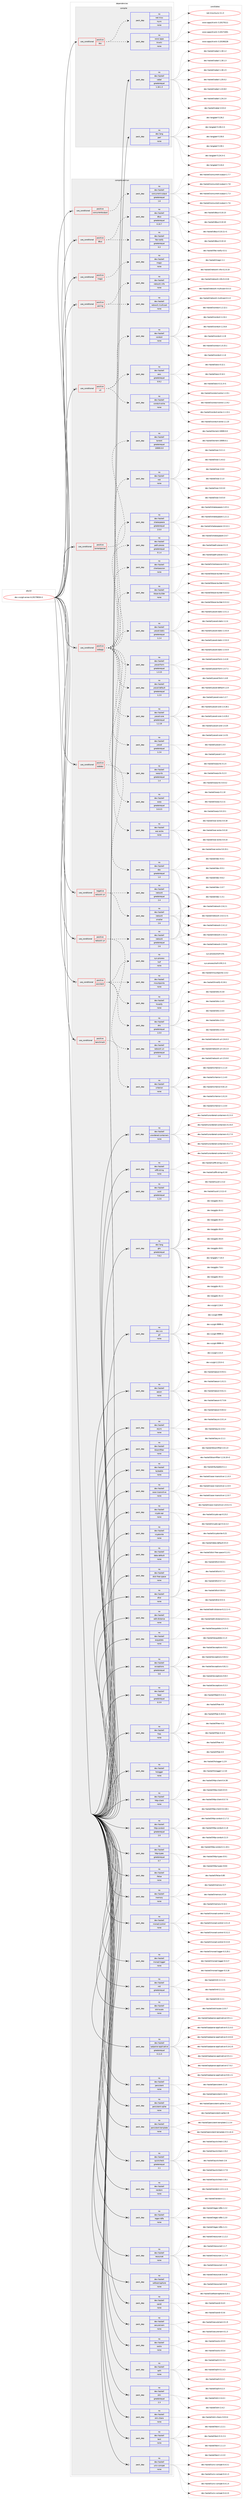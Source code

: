 digraph prolog {

# *************
# Graph options
# *************

newrank=true;
concentrate=true;
compound=true;
graph [rankdir=LR,fontname=Helvetica,fontsize=10,ranksep=1.5];#, ranksep=2.5, nodesep=0.2];
edge  [arrowhead=vee];
node  [fontname=Helvetica,fontsize=10];

# **********
# The ebuild
# **********

subgraph cluster_leftcol {
color=gray;
rank=same;
label=<<i>ebuild</i>>;
id [label="dev-vcs/git-annex-6.20170818-r1", color=red, width=4, href="../dev-vcs/git-annex-6.20170818-r1.svg"];
}

# ****************
# The dependencies
# ****************

subgraph cluster_midcol {
color=gray;
label=<<i>dependencies</i>>;
subgraph cluster_compile {
fillcolor="#eeeeee";
style=filled;
label=<<i>compile</i>>;
subgraph cond183761 {
dependency734149 [label=<<TABLE BORDER="0" CELLBORDER="1" CELLSPACING="0" CELLPADDING="4"><TR><TD ROWSPAN="3" CELLPADDING="10">use_conditional</TD></TR><TR><TD>positive</TD></TR><TR><TD>doc</TD></TR></TABLE>>, shape=none, color=red];
subgraph pack538160 {
dependency734150 [label=<<TABLE BORDER="0" CELLBORDER="1" CELLSPACING="0" CELLPADDING="4" WIDTH="220"><TR><TD ROWSPAN="6" CELLPADDING="30">pack_dep</TD></TR><TR><TD WIDTH="110">no</TD></TR><TR><TD>www-apps</TD></TR><TR><TD>ikiwiki</TD></TR><TR><TD>none</TD></TR><TR><TD></TD></TR></TABLE>>, shape=none, color=blue];
}
dependency734149:e -> dependency734150:w [weight=20,style="dashed",arrowhead="vee"];
subgraph pack538161 {
dependency734151 [label=<<TABLE BORDER="0" CELLBORDER="1" CELLSPACING="0" CELLPADDING="4" WIDTH="220"><TR><TD ROWSPAN="6" CELLPADDING="30">pack_dep</TD></TR><TR><TD WIDTH="110">no</TD></TR><TR><TD>net-misc</TD></TR><TR><TD>rsync</TD></TR><TR><TD>none</TD></TR><TR><TD></TD></TR></TABLE>>, shape=none, color=blue];
}
dependency734149:e -> dependency734151:w [weight=20,style="dashed",arrowhead="vee"];
}
id:e -> dependency734149:w [weight=20,style="solid",arrowhead="vee"];
subgraph pack538162 {
dependency734152 [label=<<TABLE BORDER="0" CELLBORDER="1" CELLSPACING="0" CELLPADDING="4" WIDTH="220"><TR><TD ROWSPAN="6" CELLPADDING="30">pack_dep</TD></TR><TR><TD WIDTH="110">no</TD></TR><TR><TD>dev-haskell</TD></TR><TR><TD>cabal</TD></TR><TR><TD>greaterequal</TD></TR><TR><TD>1.18.1.3</TD></TR></TABLE>>, shape=none, color=blue];
}
id:e -> dependency734152:w [weight=20,style="solid",arrowhead="vee"];
subgraph pack538163 {
dependency734153 [label=<<TABLE BORDER="0" CELLBORDER="1" CELLSPACING="0" CELLPADDING="4" WIDTH="220"><TR><TD ROWSPAN="6" CELLPADDING="30">pack_dep</TD></TR><TR><TD WIDTH="110">no</TD></TR><TR><TD>dev-lang</TD></TR><TR><TD>perl</TD></TR><TR><TD>none</TD></TR><TR><TD></TD></TR></TABLE>>, shape=none, color=blue];
}
id:e -> dependency734153:w [weight=20,style="solid",arrowhead="vee"];
}
subgraph cluster_compileandrun {
fillcolor="#eeeeee";
style=filled;
label=<<i>compile and run</i>>;
subgraph cond183762 {
dependency734154 [label=<<TABLE BORDER="0" CELLBORDER="1" CELLSPACING="0" CELLPADDING="4"><TR><TD ROWSPAN="3" CELLPADDING="10">use_conditional</TD></TR><TR><TD>negative</TD></TR><TR><TD>network-uri</TD></TR></TABLE>>, shape=none, color=red];
subgraph pack538164 {
dependency734155 [label=<<TABLE BORDER="0" CELLBORDER="1" CELLSPACING="0" CELLPADDING="4" WIDTH="220"><TR><TD ROWSPAN="6" CELLPADDING="30">pack_dep</TD></TR><TR><TD WIDTH="110">no</TD></TR><TR><TD>dev-haskell</TD></TR><TR><TD>network</TD></TR><TR><TD>greaterequal</TD></TR><TR><TD>2.4</TD></TR></TABLE>>, shape=none, color=blue];
}
dependency734154:e -> dependency734155:w [weight=20,style="dashed",arrowhead="vee"];
subgraph pack538165 {
dependency734156 [label=<<TABLE BORDER="0" CELLBORDER="1" CELLSPACING="0" CELLPADDING="4" WIDTH="220"><TR><TD ROWSPAN="6" CELLPADDING="30">pack_dep</TD></TR><TR><TD WIDTH="110">no</TD></TR><TR><TD>dev-haskell</TD></TR><TR><TD>network</TD></TR><TR><TD>smaller</TD></TR><TR><TD>2.6</TD></TR></TABLE>>, shape=none, color=blue];
}
dependency734154:e -> dependency734156:w [weight=20,style="dashed",arrowhead="vee"];
}
id:e -> dependency734154:w [weight=20,style="solid",arrowhead="odotvee"];
subgraph cond183763 {
dependency734157 [label=<<TABLE BORDER="0" CELLBORDER="1" CELLSPACING="0" CELLPADDING="4"><TR><TD ROWSPAN="3" CELLPADDING="10">use_conditional</TD></TR><TR><TD>positive</TD></TR><TR><TD>assistant</TD></TR></TABLE>>, shape=none, color=red];
subgraph pack538166 {
dependency734158 [label=<<TABLE BORDER="0" CELLBORDER="1" CELLSPACING="0" CELLPADDING="4" WIDTH="220"><TR><TD ROWSPAN="6" CELLPADDING="30">pack_dep</TD></TR><TR><TD WIDTH="110">no</TD></TR><TR><TD>dev-haskell</TD></TR><TR><TD>dns</TD></TR><TR><TD>greaterequal</TD></TR><TR><TD>1.0.0</TD></TR></TABLE>>, shape=none, color=blue];
}
dependency734157:e -> dependency734158:w [weight=20,style="dashed",arrowhead="vee"];
subgraph pack538167 {
dependency734159 [label=<<TABLE BORDER="0" CELLBORDER="1" CELLSPACING="0" CELLPADDING="4" WIDTH="220"><TR><TD ROWSPAN="6" CELLPADDING="30">pack_dep</TD></TR><TR><TD WIDTH="110">no</TD></TR><TR><TD>dev-haskell</TD></TR><TR><TD>hinotify</TD></TR><TR><TD>none</TD></TR><TR><TD></TD></TR></TABLE>>, shape=none, color=blue];
}
dependency734157:e -> dependency734159:w [weight=20,style="dashed",arrowhead="vee"];
subgraph pack538168 {
dependency734160 [label=<<TABLE BORDER="0" CELLBORDER="1" CELLSPACING="0" CELLPADDING="4" WIDTH="220"><TR><TD ROWSPAN="6" CELLPADDING="30">pack_dep</TD></TR><TR><TD WIDTH="110">no</TD></TR><TR><TD>dev-haskell</TD></TR><TR><TD>mountpoints</TD></TR><TR><TD>none</TD></TR><TR><TD></TD></TR></TABLE>>, shape=none, color=blue];
}
dependency734157:e -> dependency734160:w [weight=20,style="dashed",arrowhead="vee"];
subgraph pack538169 {
dependency734161 [label=<<TABLE BORDER="0" CELLBORDER="1" CELLSPACING="0" CELLPADDING="4" WIDTH="220"><TR><TD ROWSPAN="6" CELLPADDING="30">pack_dep</TD></TR><TR><TD WIDTH="110">no</TD></TR><TR><TD>sys-process</TD></TR><TR><TD>lsof</TD></TR><TR><TD>none</TD></TR><TR><TD></TD></TR></TABLE>>, shape=none, color=blue];
}
dependency734157:e -> dependency734161:w [weight=20,style="dashed",arrowhead="vee"];
}
id:e -> dependency734157:w [weight=20,style="solid",arrowhead="odotvee"];
subgraph cond183764 {
dependency734162 [label=<<TABLE BORDER="0" CELLBORDER="1" CELLSPACING="0" CELLPADDING="4"><TR><TD ROWSPAN="3" CELLPADDING="10">use_conditional</TD></TR><TR><TD>positive</TD></TR><TR><TD>benchmark</TD></TR></TABLE>>, shape=none, color=red];
subgraph pack538170 {
dependency734163 [label=<<TABLE BORDER="0" CELLBORDER="1" CELLSPACING="0" CELLPADDING="4" WIDTH="220"><TR><TD ROWSPAN="6" CELLPADDING="30">pack_dep</TD></TR><TR><TD WIDTH="110">no</TD></TR><TR><TD>dev-haskell</TD></TR><TR><TD>criterion</TD></TR><TR><TD>none</TD></TR><TR><TD></TD></TR></TABLE>>, shape=none, color=blue];
}
dependency734162:e -> dependency734163:w [weight=20,style="dashed",arrowhead="vee"];
}
id:e -> dependency734162:w [weight=20,style="solid",arrowhead="odotvee"];
subgraph cond183765 {
dependency734164 [label=<<TABLE BORDER="0" CELLBORDER="1" CELLSPACING="0" CELLPADDING="4"><TR><TD ROWSPAN="3" CELLPADDING="10">use_conditional</TD></TR><TR><TD>positive</TD></TR><TR><TD>concurrentoutput</TD></TR></TABLE>>, shape=none, color=red];
subgraph pack538171 {
dependency734165 [label=<<TABLE BORDER="0" CELLBORDER="1" CELLSPACING="0" CELLPADDING="4" WIDTH="220"><TR><TD ROWSPAN="6" CELLPADDING="30">pack_dep</TD></TR><TR><TD WIDTH="110">no</TD></TR><TR><TD>dev-haskell</TD></TR><TR><TD>concurrent-output</TD></TR><TR><TD>greaterequal</TD></TR><TR><TD>1.6</TD></TR></TABLE>>, shape=none, color=blue];
}
dependency734164:e -> dependency734165:w [weight=20,style="dashed",arrowhead="vee"];
}
id:e -> dependency734164:w [weight=20,style="solid",arrowhead="odotvee"];
subgraph cond183766 {
dependency734166 [label=<<TABLE BORDER="0" CELLBORDER="1" CELLSPACING="0" CELLPADDING="4"><TR><TD ROWSPAN="3" CELLPADDING="10">use_conditional</TD></TR><TR><TD>positive</TD></TR><TR><TD>dbus</TD></TR></TABLE>>, shape=none, color=red];
subgraph pack538172 {
dependency734167 [label=<<TABLE BORDER="0" CELLBORDER="1" CELLSPACING="0" CELLPADDING="4" WIDTH="220"><TR><TD ROWSPAN="6" CELLPADDING="30">pack_dep</TD></TR><TR><TD WIDTH="110">no</TD></TR><TR><TD>dev-haskell</TD></TR><TR><TD>dbus</TD></TR><TR><TD>greaterequal</TD></TR><TR><TD>0.10.7</TD></TR></TABLE>>, shape=none, color=blue];
}
dependency734166:e -> dependency734167:w [weight=20,style="dashed",arrowhead="vee"];
subgraph pack538173 {
dependency734168 [label=<<TABLE BORDER="0" CELLBORDER="1" CELLSPACING="0" CELLPADDING="4" WIDTH="220"><TR><TD ROWSPAN="6" CELLPADDING="30">pack_dep</TD></TR><TR><TD WIDTH="110">no</TD></TR><TR><TD>dev-haskell</TD></TR><TR><TD>fdo-notify</TD></TR><TR><TD>greaterequal</TD></TR><TR><TD>0.3</TD></TR></TABLE>>, shape=none, color=blue];
}
dependency734166:e -> dependency734168:w [weight=20,style="dashed",arrowhead="vee"];
}
id:e -> dependency734166:w [weight=20,style="solid",arrowhead="odotvee"];
subgraph cond183767 {
dependency734169 [label=<<TABLE BORDER="0" CELLBORDER="1" CELLSPACING="0" CELLPADDING="4"><TR><TD ROWSPAN="3" CELLPADDING="10">use_conditional</TD></TR><TR><TD>positive</TD></TR><TR><TD>magic</TD></TR></TABLE>>, shape=none, color=red];
subgraph pack538174 {
dependency734170 [label=<<TABLE BORDER="0" CELLBORDER="1" CELLSPACING="0" CELLPADDING="4" WIDTH="220"><TR><TD ROWSPAN="6" CELLPADDING="30">pack_dep</TD></TR><TR><TD WIDTH="110">no</TD></TR><TR><TD>dev-haskell</TD></TR><TR><TD>magic</TD></TR><TR><TD>none</TD></TR><TR><TD></TD></TR></TABLE>>, shape=none, color=blue];
}
dependency734169:e -> dependency734170:w [weight=20,style="dashed",arrowhead="vee"];
}
id:e -> dependency734169:w [weight=20,style="solid",arrowhead="odotvee"];
subgraph cond183768 {
dependency734171 [label=<<TABLE BORDER="0" CELLBORDER="1" CELLSPACING="0" CELLPADDING="4"><TR><TD ROWSPAN="3" CELLPADDING="10">use_conditional</TD></TR><TR><TD>positive</TD></TR><TR><TD>network-uri</TD></TR></TABLE>>, shape=none, color=red];
subgraph pack538175 {
dependency734172 [label=<<TABLE BORDER="0" CELLBORDER="1" CELLSPACING="0" CELLPADDING="4" WIDTH="220"><TR><TD ROWSPAN="6" CELLPADDING="30">pack_dep</TD></TR><TR><TD WIDTH="110">no</TD></TR><TR><TD>dev-haskell</TD></TR><TR><TD>network</TD></TR><TR><TD>greaterequal</TD></TR><TR><TD>2.6</TD></TR></TABLE>>, shape=none, color=blue];
}
dependency734171:e -> dependency734172:w [weight=20,style="dashed",arrowhead="vee"];
subgraph pack538176 {
dependency734173 [label=<<TABLE BORDER="0" CELLBORDER="1" CELLSPACING="0" CELLPADDING="4" WIDTH="220"><TR><TD ROWSPAN="6" CELLPADDING="30">pack_dep</TD></TR><TR><TD WIDTH="110">no</TD></TR><TR><TD>dev-haskell</TD></TR><TR><TD>network-uri</TD></TR><TR><TD>greaterequal</TD></TR><TR><TD>2.6</TD></TR></TABLE>>, shape=none, color=blue];
}
dependency734171:e -> dependency734173:w [weight=20,style="dashed",arrowhead="vee"];
}
id:e -> dependency734171:w [weight=20,style="solid",arrowhead="odotvee"];
subgraph cond183769 {
dependency734174 [label=<<TABLE BORDER="0" CELLBORDER="1" CELLSPACING="0" CELLPADDING="4"><TR><TD ROWSPAN="3" CELLPADDING="10">use_conditional</TD></TR><TR><TD>positive</TD></TR><TR><TD>pairing</TD></TR></TABLE>>, shape=none, color=red];
subgraph pack538177 {
dependency734175 [label=<<TABLE BORDER="0" CELLBORDER="1" CELLSPACING="0" CELLPADDING="4" WIDTH="220"><TR><TD ROWSPAN="6" CELLPADDING="30">pack_dep</TD></TR><TR><TD WIDTH="110">no</TD></TR><TR><TD>dev-haskell</TD></TR><TR><TD>network-info</TD></TR><TR><TD>none</TD></TR><TR><TD></TD></TR></TABLE>>, shape=none, color=blue];
}
dependency734174:e -> dependency734175:w [weight=20,style="dashed",arrowhead="vee"];
subgraph pack538178 {
dependency734176 [label=<<TABLE BORDER="0" CELLBORDER="1" CELLSPACING="0" CELLPADDING="4" WIDTH="220"><TR><TD ROWSPAN="6" CELLPADDING="30">pack_dep</TD></TR><TR><TD WIDTH="110">no</TD></TR><TR><TD>dev-haskell</TD></TR><TR><TD>network-multicast</TD></TR><TR><TD>none</TD></TR><TR><TD></TD></TR></TABLE>>, shape=none, color=blue];
}
dependency734174:e -> dependency734176:w [weight=20,style="dashed",arrowhead="vee"];
}
id:e -> dependency734174:w [weight=20,style="solid",arrowhead="odotvee"];
subgraph cond183770 {
dependency734177 [label=<<TABLE BORDER="0" CELLBORDER="1" CELLSPACING="0" CELLPADDING="4"><TR><TD ROWSPAN="3" CELLPADDING="10">use_conditional</TD></TR><TR><TD>positive</TD></TR><TR><TD>s3</TD></TR></TABLE>>, shape=none, color=red];
subgraph pack538179 {
dependency734178 [label=<<TABLE BORDER="0" CELLBORDER="1" CELLSPACING="0" CELLPADDING="4" WIDTH="220"><TR><TD ROWSPAN="6" CELLPADDING="30">pack_dep</TD></TR><TR><TD WIDTH="110">no</TD></TR><TR><TD>dev-haskell</TD></TR><TR><TD>aws</TD></TR><TR><TD>greaterequal</TD></TR><TR><TD>0.9.2</TD></TR></TABLE>>, shape=none, color=blue];
}
dependency734177:e -> dependency734178:w [weight=20,style="dashed",arrowhead="vee"];
subgraph pack538180 {
dependency734179 [label=<<TABLE BORDER="0" CELLBORDER="1" CELLSPACING="0" CELLPADDING="4" WIDTH="220"><TR><TD ROWSPAN="6" CELLPADDING="30">pack_dep</TD></TR><TR><TD WIDTH="110">no</TD></TR><TR><TD>dev-haskell</TD></TR><TR><TD>conduit</TD></TR><TR><TD>none</TD></TR><TR><TD></TD></TR></TABLE>>, shape=none, color=blue];
}
dependency734177:e -> dependency734179:w [weight=20,style="dashed",arrowhead="vee"];
subgraph pack538181 {
dependency734180 [label=<<TABLE BORDER="0" CELLBORDER="1" CELLSPACING="0" CELLPADDING="4" WIDTH="220"><TR><TD ROWSPAN="6" CELLPADDING="30">pack_dep</TD></TR><TR><TD WIDTH="110">no</TD></TR><TR><TD>dev-haskell</TD></TR><TR><TD>conduit-extra</TD></TR><TR><TD>none</TD></TR><TR><TD></TD></TR></TABLE>>, shape=none, color=blue];
}
dependency734177:e -> dependency734180:w [weight=20,style="dashed",arrowhead="vee"];
}
id:e -> dependency734177:w [weight=20,style="solid",arrowhead="odotvee"];
subgraph cond183771 {
dependency734181 [label=<<TABLE BORDER="0" CELLBORDER="1" CELLSPACING="0" CELLPADDING="4"><TR><TD ROWSPAN="3" CELLPADDING="10">use_conditional</TD></TR><TR><TD>positive</TD></TR><TR><TD>torrentparser</TD></TR></TABLE>>, shape=none, color=red];
subgraph pack538182 {
dependency734182 [label=<<TABLE BORDER="0" CELLBORDER="1" CELLSPACING="0" CELLPADDING="4" WIDTH="220"><TR><TD ROWSPAN="6" CELLPADDING="30">pack_dep</TD></TR><TR><TD WIDTH="110">no</TD></TR><TR><TD>dev-haskell</TD></TR><TR><TD>torrent</TD></TR><TR><TD>greaterequal</TD></TR><TR><TD>10000.0.0</TD></TR></TABLE>>, shape=none, color=blue];
}
dependency734181:e -> dependency734182:w [weight=20,style="dashed",arrowhead="vee"];
}
id:e -> dependency734181:w [weight=20,style="solid",arrowhead="odotvee"];
subgraph cond183772 {
dependency734183 [label=<<TABLE BORDER="0" CELLBORDER="1" CELLSPACING="0" CELLPADDING="4"><TR><TD ROWSPAN="3" CELLPADDING="10">use_conditional</TD></TR><TR><TD>positive</TD></TR><TR><TD>webapp</TD></TR></TABLE>>, shape=none, color=red];
subgraph pack538183 {
dependency734184 [label=<<TABLE BORDER="0" CELLBORDER="1" CELLSPACING="0" CELLPADDING="4" WIDTH="220"><TR><TD ROWSPAN="6" CELLPADDING="30">pack_dep</TD></TR><TR><TD WIDTH="110">no</TD></TR><TR><TD>dev-haskell</TD></TR><TR><TD>blaze-builder</TD></TR><TR><TD>none</TD></TR><TR><TD></TD></TR></TABLE>>, shape=none, color=blue];
}
dependency734183:e -> dependency734184:w [weight=20,style="dashed",arrowhead="vee"];
subgraph pack538184 {
dependency734185 [label=<<TABLE BORDER="0" CELLBORDER="1" CELLSPACING="0" CELLPADDING="4" WIDTH="220"><TR><TD ROWSPAN="6" CELLPADDING="30">pack_dep</TD></TR><TR><TD WIDTH="110">no</TD></TR><TR><TD>dev-haskell</TD></TR><TR><TD>clientsession</TD></TR><TR><TD>none</TD></TR><TR><TD></TD></TR></TABLE>>, shape=none, color=blue];
}
dependency734183:e -> dependency734185:w [weight=20,style="dashed",arrowhead="vee"];
subgraph pack538185 {
dependency734186 [label=<<TABLE BORDER="0" CELLBORDER="1" CELLSPACING="0" CELLPADDING="4" WIDTH="220"><TR><TD ROWSPAN="6" CELLPADDING="30">pack_dep</TD></TR><TR><TD WIDTH="110">no</TD></TR><TR><TD>dev-haskell</TD></TR><TR><TD>path-pieces</TD></TR><TR><TD>greaterequal</TD></TR><TR><TD>0.1.4</TD></TR></TABLE>>, shape=none, color=blue];
}
dependency734183:e -> dependency734186:w [weight=20,style="dashed",arrowhead="vee"];
subgraph pack538186 {
dependency734187 [label=<<TABLE BORDER="0" CELLBORDER="1" CELLSPACING="0" CELLPADDING="4" WIDTH="220"><TR><TD ROWSPAN="6" CELLPADDING="30">pack_dep</TD></TR><TR><TD WIDTH="110">no</TD></TR><TR><TD>dev-haskell</TD></TR><TR><TD>shakespeare</TD></TR><TR><TD>greaterequal</TD></TR><TR><TD>2.0.0</TD></TR></TABLE>>, shape=none, color=blue];
}
dependency734183:e -> dependency734187:w [weight=20,style="dashed",arrowhead="vee"];
subgraph pack538187 {
dependency734188 [label=<<TABLE BORDER="0" CELLBORDER="1" CELLSPACING="0" CELLPADDING="4" WIDTH="220"><TR><TD ROWSPAN="6" CELLPADDING="30">pack_dep</TD></TR><TR><TD WIDTH="110">no</TD></TR><TR><TD>dev-haskell</TD></TR><TR><TD>wai</TD></TR><TR><TD>none</TD></TR><TR><TD></TD></TR></TABLE>>, shape=none, color=blue];
}
dependency734183:e -> dependency734188:w [weight=20,style="dashed",arrowhead="vee"];
subgraph pack538188 {
dependency734189 [label=<<TABLE BORDER="0" CELLBORDER="1" CELLSPACING="0" CELLPADDING="4" WIDTH="220"><TR><TD ROWSPAN="6" CELLPADDING="30">pack_dep</TD></TR><TR><TD WIDTH="110">no</TD></TR><TR><TD>dev-haskell</TD></TR><TR><TD>wai-extra</TD></TR><TR><TD>none</TD></TR><TR><TD></TD></TR></TABLE>>, shape=none, color=blue];
}
dependency734183:e -> dependency734189:w [weight=20,style="dashed",arrowhead="vee"];
subgraph pack538189 {
dependency734190 [label=<<TABLE BORDER="0" CELLBORDER="1" CELLSPACING="0" CELLPADDING="4" WIDTH="220"><TR><TD ROWSPAN="6" CELLPADDING="30">pack_dep</TD></TR><TR><TD WIDTH="110">no</TD></TR><TR><TD>dev-haskell</TD></TR><TR><TD>warp</TD></TR><TR><TD>greaterequal</TD></TR><TR><TD>3.0.0.5</TD></TR></TABLE>>, shape=none, color=blue];
}
dependency734183:e -> dependency734190:w [weight=20,style="dashed",arrowhead="vee"];
subgraph pack538190 {
dependency734191 [label=<<TABLE BORDER="0" CELLBORDER="1" CELLSPACING="0" CELLPADDING="4" WIDTH="220"><TR><TD ROWSPAN="6" CELLPADDING="30">pack_dep</TD></TR><TR><TD WIDTH="110">no</TD></TR><TR><TD>dev-haskell</TD></TR><TR><TD>warp-tls</TD></TR><TR><TD>greaterequal</TD></TR><TR><TD>1.4</TD></TR></TABLE>>, shape=none, color=blue];
}
dependency734183:e -> dependency734191:w [weight=20,style="dashed",arrowhead="vee"];
subgraph pack538191 {
dependency734192 [label=<<TABLE BORDER="0" CELLBORDER="1" CELLSPACING="0" CELLPADDING="4" WIDTH="220"><TR><TD ROWSPAN="6" CELLPADDING="30">pack_dep</TD></TR><TR><TD WIDTH="110">no</TD></TR><TR><TD>dev-haskell</TD></TR><TR><TD>yesod</TD></TR><TR><TD>greaterequal</TD></TR><TR><TD>1.2.6</TD></TR></TABLE>>, shape=none, color=blue];
}
dependency734183:e -> dependency734192:w [weight=20,style="dashed",arrowhead="vee"];
subgraph pack538192 {
dependency734193 [label=<<TABLE BORDER="0" CELLBORDER="1" CELLSPACING="0" CELLPADDING="4" WIDTH="220"><TR><TD ROWSPAN="6" CELLPADDING="30">pack_dep</TD></TR><TR><TD WIDTH="110">no</TD></TR><TR><TD>dev-haskell</TD></TR><TR><TD>yesod-core</TD></TR><TR><TD>greaterequal</TD></TR><TR><TD>1.2.19</TD></TR></TABLE>>, shape=none, color=blue];
}
dependency734183:e -> dependency734193:w [weight=20,style="dashed",arrowhead="vee"];
subgraph pack538193 {
dependency734194 [label=<<TABLE BORDER="0" CELLBORDER="1" CELLSPACING="0" CELLPADDING="4" WIDTH="220"><TR><TD ROWSPAN="6" CELLPADDING="30">pack_dep</TD></TR><TR><TD WIDTH="110">no</TD></TR><TR><TD>dev-haskell</TD></TR><TR><TD>yesod-default</TD></TR><TR><TD>greaterequal</TD></TR><TR><TD>1.2.0</TD></TR></TABLE>>, shape=none, color=blue];
}
dependency734183:e -> dependency734194:w [weight=20,style="dashed",arrowhead="vee"];
subgraph pack538194 {
dependency734195 [label=<<TABLE BORDER="0" CELLBORDER="1" CELLSPACING="0" CELLPADDING="4" WIDTH="220"><TR><TD ROWSPAN="6" CELLPADDING="30">pack_dep</TD></TR><TR><TD WIDTH="110">no</TD></TR><TR><TD>dev-haskell</TD></TR><TR><TD>yesod-form</TD></TR><TR><TD>greaterequal</TD></TR><TR><TD>1.3.15</TD></TR></TABLE>>, shape=none, color=blue];
}
dependency734183:e -> dependency734195:w [weight=20,style="dashed",arrowhead="vee"];
subgraph pack538195 {
dependency734196 [label=<<TABLE BORDER="0" CELLBORDER="1" CELLSPACING="0" CELLPADDING="4" WIDTH="220"><TR><TD ROWSPAN="6" CELLPADDING="30">pack_dep</TD></TR><TR><TD WIDTH="110">no</TD></TR><TR><TD>dev-haskell</TD></TR><TR><TD>yesod-static</TD></TR><TR><TD>greaterequal</TD></TR><TR><TD>1.2.4</TD></TR></TABLE>>, shape=none, color=blue];
}
dependency734183:e -> dependency734196:w [weight=20,style="dashed",arrowhead="vee"];
}
id:e -> dependency734183:w [weight=20,style="solid",arrowhead="odotvee"];
subgraph cond183773 {
dependency734197 [label=<<TABLE BORDER="0" CELLBORDER="1" CELLSPACING="0" CELLPADDING="4"><TR><TD ROWSPAN="3" CELLPADDING="10">use_conditional</TD></TR><TR><TD>positive</TD></TR><TR><TD>webdav</TD></TR></TABLE>>, shape=none, color=red];
subgraph pack538196 {
dependency734198 [label=<<TABLE BORDER="0" CELLBORDER="1" CELLSPACING="0" CELLPADDING="4" WIDTH="220"><TR><TD ROWSPAN="6" CELLPADDING="30">pack_dep</TD></TR><TR><TD WIDTH="110">no</TD></TR><TR><TD>dev-haskell</TD></TR><TR><TD>dav</TD></TR><TR><TD>greaterequal</TD></TR><TR><TD>1.0</TD></TR></TABLE>>, shape=none, color=blue];
}
dependency734197:e -> dependency734198:w [weight=20,style="dashed",arrowhead="vee"];
}
id:e -> dependency734197:w [weight=20,style="solid",arrowhead="odotvee"];
subgraph pack538197 {
dependency734199 [label=<<TABLE BORDER="0" CELLBORDER="1" CELLSPACING="0" CELLPADDING="4" WIDTH="220"><TR><TD ROWSPAN="6" CELLPADDING="30">pack_dep</TD></TR><TR><TD WIDTH="110">no</TD></TR><TR><TD>dev-haskell</TD></TR><TR><TD>aeson</TD></TR><TR><TD>none</TD></TR><TR><TD></TD></TR></TABLE>>, shape=none, color=blue];
}
id:e -> dependency734199:w [weight=20,style="solid",arrowhead="odotvee"];
subgraph pack538198 {
dependency734200 [label=<<TABLE BORDER="0" CELLBORDER="1" CELLSPACING="0" CELLPADDING="4" WIDTH="220"><TR><TD ROWSPAN="6" CELLPADDING="30">pack_dep</TD></TR><TR><TD WIDTH="110">no</TD></TR><TR><TD>dev-haskell</TD></TR><TR><TD>async</TD></TR><TR><TD>none</TD></TR><TR><TD></TD></TR></TABLE>>, shape=none, color=blue];
}
id:e -> dependency734200:w [weight=20,style="solid",arrowhead="odotvee"];
subgraph pack538199 {
dependency734201 [label=<<TABLE BORDER="0" CELLBORDER="1" CELLSPACING="0" CELLPADDING="4" WIDTH="220"><TR><TD ROWSPAN="6" CELLPADDING="30">pack_dep</TD></TR><TR><TD WIDTH="110">no</TD></TR><TR><TD>dev-haskell</TD></TR><TR><TD>bloomfilter</TD></TR><TR><TD>none</TD></TR><TR><TD></TD></TR></TABLE>>, shape=none, color=blue];
}
id:e -> dependency734201:w [weight=20,style="solid",arrowhead="odotvee"];
subgraph pack538200 {
dependency734202 [label=<<TABLE BORDER="0" CELLBORDER="1" CELLSPACING="0" CELLPADDING="4" WIDTH="220"><TR><TD ROWSPAN="6" CELLPADDING="30">pack_dep</TD></TR><TR><TD WIDTH="110">no</TD></TR><TR><TD>dev-haskell</TD></TR><TR><TD>byteable</TD></TR><TR><TD>none</TD></TR><TR><TD></TD></TR></TABLE>>, shape=none, color=blue];
}
id:e -> dependency734202:w [weight=20,style="solid",arrowhead="odotvee"];
subgraph pack538201 {
dependency734203 [label=<<TABLE BORDER="0" CELLBORDER="1" CELLSPACING="0" CELLPADDING="4" WIDTH="220"><TR><TD ROWSPAN="6" CELLPADDING="30">pack_dep</TD></TR><TR><TD WIDTH="110">no</TD></TR><TR><TD>dev-haskell</TD></TR><TR><TD>case-insensitive</TD></TR><TR><TD>none</TD></TR><TR><TD></TD></TR></TABLE>>, shape=none, color=blue];
}
id:e -> dependency734203:w [weight=20,style="solid",arrowhead="odotvee"];
subgraph pack538202 {
dependency734204 [label=<<TABLE BORDER="0" CELLBORDER="1" CELLSPACING="0" CELLPADDING="4" WIDTH="220"><TR><TD ROWSPAN="6" CELLPADDING="30">pack_dep</TD></TR><TR><TD WIDTH="110">no</TD></TR><TR><TD>dev-haskell</TD></TR><TR><TD>crypto-api</TD></TR><TR><TD>none</TD></TR><TR><TD></TD></TR></TABLE>>, shape=none, color=blue];
}
id:e -> dependency734204:w [weight=20,style="solid",arrowhead="odotvee"];
subgraph pack538203 {
dependency734205 [label=<<TABLE BORDER="0" CELLBORDER="1" CELLSPACING="0" CELLPADDING="4" WIDTH="220"><TR><TD ROWSPAN="6" CELLPADDING="30">pack_dep</TD></TR><TR><TD WIDTH="110">no</TD></TR><TR><TD>dev-haskell</TD></TR><TR><TD>cryptonite</TD></TR><TR><TD>none</TD></TR><TR><TD></TD></TR></TABLE>>, shape=none, color=blue];
}
id:e -> dependency734205:w [weight=20,style="solid",arrowhead="odotvee"];
subgraph pack538204 {
dependency734206 [label=<<TABLE BORDER="0" CELLBORDER="1" CELLSPACING="0" CELLPADDING="4" WIDTH="220"><TR><TD ROWSPAN="6" CELLPADDING="30">pack_dep</TD></TR><TR><TD WIDTH="110">no</TD></TR><TR><TD>dev-haskell</TD></TR><TR><TD>data-default</TD></TR><TR><TD>none</TD></TR><TR><TD></TD></TR></TABLE>>, shape=none, color=blue];
}
id:e -> dependency734206:w [weight=20,style="solid",arrowhead="odotvee"];
subgraph pack538205 {
dependency734207 [label=<<TABLE BORDER="0" CELLBORDER="1" CELLSPACING="0" CELLPADDING="4" WIDTH="220"><TR><TD ROWSPAN="6" CELLPADDING="30">pack_dep</TD></TR><TR><TD WIDTH="110">no</TD></TR><TR><TD>dev-haskell</TD></TR><TR><TD>disk-free-space</TD></TR><TR><TD>none</TD></TR><TR><TD></TD></TR></TABLE>>, shape=none, color=blue];
}
id:e -> dependency734207:w [weight=20,style="solid",arrowhead="odotvee"];
subgraph pack538206 {
dependency734208 [label=<<TABLE BORDER="0" CELLBORDER="1" CELLSPACING="0" CELLPADDING="4" WIDTH="220"><TR><TD ROWSPAN="6" CELLPADDING="30">pack_dep</TD></TR><TR><TD WIDTH="110">no</TD></TR><TR><TD>dev-haskell</TD></TR><TR><TD>dlist</TD></TR><TR><TD>none</TD></TR><TR><TD></TD></TR></TABLE>>, shape=none, color=blue];
}
id:e -> dependency734208:w [weight=20,style="solid",arrowhead="odotvee"];
subgraph pack538207 {
dependency734209 [label=<<TABLE BORDER="0" CELLBORDER="1" CELLSPACING="0" CELLPADDING="4" WIDTH="220"><TR><TD ROWSPAN="6" CELLPADDING="30">pack_dep</TD></TR><TR><TD WIDTH="110">no</TD></TR><TR><TD>dev-haskell</TD></TR><TR><TD>edit-distance</TD></TR><TR><TD>none</TD></TR><TR><TD></TD></TR></TABLE>>, shape=none, color=blue];
}
id:e -> dependency734209:w [weight=20,style="solid",arrowhead="odotvee"];
subgraph pack538208 {
dependency734210 [label=<<TABLE BORDER="0" CELLBORDER="1" CELLSPACING="0" CELLPADDING="4" WIDTH="220"><TR><TD ROWSPAN="6" CELLPADDING="30">pack_dep</TD></TR><TR><TD WIDTH="110">no</TD></TR><TR><TD>dev-haskell</TD></TR><TR><TD>esqueleto</TD></TR><TR><TD>none</TD></TR><TR><TD></TD></TR></TABLE>>, shape=none, color=blue];
}
id:e -> dependency734210:w [weight=20,style="solid",arrowhead="odotvee"];
subgraph pack538209 {
dependency734211 [label=<<TABLE BORDER="0" CELLBORDER="1" CELLSPACING="0" CELLPADDING="4" WIDTH="220"><TR><TD ROWSPAN="6" CELLPADDING="30">pack_dep</TD></TR><TR><TD WIDTH="110">no</TD></TR><TR><TD>dev-haskell</TD></TR><TR><TD>exceptions</TD></TR><TR><TD>greaterequal</TD></TR><TR><TD>0.6</TD></TR></TABLE>>, shape=none, color=blue];
}
id:e -> dependency734211:w [weight=20,style="solid",arrowhead="odotvee"];
subgraph pack538210 {
dependency734212 [label=<<TABLE BORDER="0" CELLBORDER="1" CELLSPACING="0" CELLPADDING="4" WIDTH="220"><TR><TD ROWSPAN="6" CELLPADDING="30">pack_dep</TD></TR><TR><TD WIDTH="110">no</TD></TR><TR><TD>dev-haskell</TD></TR><TR><TD>feed</TD></TR><TR><TD>greaterequal</TD></TR><TR><TD>0.3.9</TD></TR></TABLE>>, shape=none, color=blue];
}
id:e -> dependency734212:w [weight=20,style="solid",arrowhead="odotvee"];
subgraph pack538211 {
dependency734213 [label=<<TABLE BORDER="0" CELLBORDER="1" CELLSPACING="0" CELLPADDING="4" WIDTH="220"><TR><TD ROWSPAN="6" CELLPADDING="30">pack_dep</TD></TR><TR><TD WIDTH="110">no</TD></TR><TR><TD>dev-haskell</TD></TR><TR><TD>free</TD></TR><TR><TD>none</TD></TR><TR><TD></TD></TR></TABLE>>, shape=none, color=blue];
}
id:e -> dependency734213:w [weight=20,style="solid",arrowhead="odotvee"];
subgraph pack538212 {
dependency734214 [label=<<TABLE BORDER="0" CELLBORDER="1" CELLSPACING="0" CELLPADDING="4" WIDTH="220"><TR><TD ROWSPAN="6" CELLPADDING="30">pack_dep</TD></TR><TR><TD WIDTH="110">no</TD></TR><TR><TD>dev-haskell</TD></TR><TR><TD>hslogger</TD></TR><TR><TD>none</TD></TR><TR><TD></TD></TR></TABLE>>, shape=none, color=blue];
}
id:e -> dependency734214:w [weight=20,style="solid",arrowhead="odotvee"];
subgraph pack538213 {
dependency734215 [label=<<TABLE BORDER="0" CELLBORDER="1" CELLSPACING="0" CELLPADDING="4" WIDTH="220"><TR><TD ROWSPAN="6" CELLPADDING="30">pack_dep</TD></TR><TR><TD WIDTH="110">no</TD></TR><TR><TD>dev-haskell</TD></TR><TR><TD>http-client</TD></TR><TR><TD>none</TD></TR><TR><TD></TD></TR></TABLE>>, shape=none, color=blue];
}
id:e -> dependency734215:w [weight=20,style="solid",arrowhead="odotvee"];
subgraph pack538214 {
dependency734216 [label=<<TABLE BORDER="0" CELLBORDER="1" CELLSPACING="0" CELLPADDING="4" WIDTH="220"><TR><TD ROWSPAN="6" CELLPADDING="30">pack_dep</TD></TR><TR><TD WIDTH="110">no</TD></TR><TR><TD>dev-haskell</TD></TR><TR><TD>http-conduit</TD></TR><TR><TD>greaterequal</TD></TR><TR><TD>2.0</TD></TR></TABLE>>, shape=none, color=blue];
}
id:e -> dependency734216:w [weight=20,style="solid",arrowhead="odotvee"];
subgraph pack538215 {
dependency734217 [label=<<TABLE BORDER="0" CELLBORDER="1" CELLSPACING="0" CELLPADDING="4" WIDTH="220"><TR><TD ROWSPAN="6" CELLPADDING="30">pack_dep</TD></TR><TR><TD WIDTH="110">no</TD></TR><TR><TD>dev-haskell</TD></TR><TR><TD>http-types</TD></TR><TR><TD>greaterequal</TD></TR><TR><TD>0.7</TD></TR></TABLE>>, shape=none, color=blue];
}
id:e -> dependency734217:w [weight=20,style="solid",arrowhead="odotvee"];
subgraph pack538216 {
dependency734218 [label=<<TABLE BORDER="0" CELLBORDER="1" CELLSPACING="0" CELLPADDING="4" WIDTH="220"><TR><TD ROWSPAN="6" CELLPADDING="30">pack_dep</TD></TR><TR><TD WIDTH="110">no</TD></TR><TR><TD>dev-haskell</TD></TR><TR><TD>ifelse</TD></TR><TR><TD>none</TD></TR><TR><TD></TD></TR></TABLE>>, shape=none, color=blue];
}
id:e -> dependency734218:w [weight=20,style="solid",arrowhead="odotvee"];
subgraph pack538217 {
dependency734219 [label=<<TABLE BORDER="0" CELLBORDER="1" CELLSPACING="0" CELLPADDING="4" WIDTH="220"><TR><TD ROWSPAN="6" CELLPADDING="30">pack_dep</TD></TR><TR><TD WIDTH="110">no</TD></TR><TR><TD>dev-haskell</TD></TR><TR><TD>memory</TD></TR><TR><TD>none</TD></TR><TR><TD></TD></TR></TABLE>>, shape=none, color=blue];
}
id:e -> dependency734219:w [weight=20,style="solid",arrowhead="odotvee"];
subgraph pack538218 {
dependency734220 [label=<<TABLE BORDER="0" CELLBORDER="1" CELLSPACING="0" CELLPADDING="4" WIDTH="220"><TR><TD ROWSPAN="6" CELLPADDING="30">pack_dep</TD></TR><TR><TD WIDTH="110">no</TD></TR><TR><TD>dev-haskell</TD></TR><TR><TD>monad-control</TD></TR><TR><TD>none</TD></TR><TR><TD></TD></TR></TABLE>>, shape=none, color=blue];
}
id:e -> dependency734220:w [weight=20,style="solid",arrowhead="odotvee"];
subgraph pack538219 {
dependency734221 [label=<<TABLE BORDER="0" CELLBORDER="1" CELLSPACING="0" CELLPADDING="4" WIDTH="220"><TR><TD ROWSPAN="6" CELLPADDING="30">pack_dep</TD></TR><TR><TD WIDTH="110">no</TD></TR><TR><TD>dev-haskell</TD></TR><TR><TD>monad-logger</TD></TR><TR><TD>none</TD></TR><TR><TD></TD></TR></TABLE>>, shape=none, color=blue];
}
id:e -> dependency734221:w [weight=20,style="solid",arrowhead="odotvee"];
subgraph pack538220 {
dependency734222 [label=<<TABLE BORDER="0" CELLBORDER="1" CELLSPACING="0" CELLPADDING="4" WIDTH="220"><TR><TD ROWSPAN="6" CELLPADDING="30">pack_dep</TD></TR><TR><TD WIDTH="110">no</TD></TR><TR><TD>dev-haskell</TD></TR><TR><TD>mtl</TD></TR><TR><TD>greaterequal</TD></TR><TR><TD>2</TD></TR></TABLE>>, shape=none, color=blue];
}
id:e -> dependency734222:w [weight=20,style="solid",arrowhead="odotvee"];
subgraph pack538221 {
dependency734223 [label=<<TABLE BORDER="0" CELLBORDER="1" CELLSPACING="0" CELLPADDING="4" WIDTH="220"><TR><TD ROWSPAN="6" CELLPADDING="30">pack_dep</TD></TR><TR><TD WIDTH="110">no</TD></TR><TR><TD>dev-haskell</TD></TR><TR><TD>old-locale</TD></TR><TR><TD>none</TD></TR><TR><TD></TD></TR></TABLE>>, shape=none, color=blue];
}
id:e -> dependency734223:w [weight=20,style="solid",arrowhead="odotvee"];
subgraph pack538222 {
dependency734224 [label=<<TABLE BORDER="0" CELLBORDER="1" CELLSPACING="0" CELLPADDING="4" WIDTH="220"><TR><TD ROWSPAN="6" CELLPADDING="30">pack_dep</TD></TR><TR><TD WIDTH="110">no</TD></TR><TR><TD>dev-haskell</TD></TR><TR><TD>optparse-applicative</TD></TR><TR><TD>greaterequal</TD></TR><TR><TD>0.11.0</TD></TR></TABLE>>, shape=none, color=blue];
}
id:e -> dependency734224:w [weight=20,style="solid",arrowhead="odotvee"];
subgraph pack538223 {
dependency734225 [label=<<TABLE BORDER="0" CELLBORDER="1" CELLSPACING="0" CELLPADDING="4" WIDTH="220"><TR><TD ROWSPAN="6" CELLPADDING="30">pack_dep</TD></TR><TR><TD WIDTH="110">no</TD></TR><TR><TD>dev-haskell</TD></TR><TR><TD>persistent</TD></TR><TR><TD>none</TD></TR><TR><TD></TD></TR></TABLE>>, shape=none, color=blue];
}
id:e -> dependency734225:w [weight=20,style="solid",arrowhead="odotvee"];
subgraph pack538224 {
dependency734226 [label=<<TABLE BORDER="0" CELLBORDER="1" CELLSPACING="0" CELLPADDING="4" WIDTH="220"><TR><TD ROWSPAN="6" CELLPADDING="30">pack_dep</TD></TR><TR><TD WIDTH="110">no</TD></TR><TR><TD>dev-haskell</TD></TR><TR><TD>persistent-sqlite</TD></TR><TR><TD>none</TD></TR><TR><TD></TD></TR></TABLE>>, shape=none, color=blue];
}
id:e -> dependency734226:w [weight=20,style="solid",arrowhead="odotvee"];
subgraph pack538225 {
dependency734227 [label=<<TABLE BORDER="0" CELLBORDER="1" CELLSPACING="0" CELLPADDING="4" WIDTH="220"><TR><TD ROWSPAN="6" CELLPADDING="30">pack_dep</TD></TR><TR><TD WIDTH="110">no</TD></TR><TR><TD>dev-haskell</TD></TR><TR><TD>persistent-template</TD></TR><TR><TD>none</TD></TR><TR><TD></TD></TR></TABLE>>, shape=none, color=blue];
}
id:e -> dependency734227:w [weight=20,style="solid",arrowhead="odotvee"];
subgraph pack538226 {
dependency734228 [label=<<TABLE BORDER="0" CELLBORDER="1" CELLSPACING="0" CELLPADDING="4" WIDTH="220"><TR><TD ROWSPAN="6" CELLPADDING="30">pack_dep</TD></TR><TR><TD WIDTH="110">no</TD></TR><TR><TD>dev-haskell</TD></TR><TR><TD>quickcheck</TD></TR><TR><TD>greaterequal</TD></TR><TR><TD>2.1</TD></TR></TABLE>>, shape=none, color=blue];
}
id:e -> dependency734228:w [weight=20,style="solid",arrowhead="odotvee"];
subgraph pack538227 {
dependency734229 [label=<<TABLE BORDER="0" CELLBORDER="1" CELLSPACING="0" CELLPADDING="4" WIDTH="220"><TR><TD ROWSPAN="6" CELLPADDING="30">pack_dep</TD></TR><TR><TD WIDTH="110">no</TD></TR><TR><TD>dev-haskell</TD></TR><TR><TD>random</TD></TR><TR><TD>none</TD></TR><TR><TD></TD></TR></TABLE>>, shape=none, color=blue];
}
id:e -> dependency734229:w [weight=20,style="solid",arrowhead="odotvee"];
subgraph pack538228 {
dependency734230 [label=<<TABLE BORDER="0" CELLBORDER="1" CELLSPACING="0" CELLPADDING="4" WIDTH="220"><TR><TD ROWSPAN="6" CELLPADDING="30">pack_dep</TD></TR><TR><TD WIDTH="110">no</TD></TR><TR><TD>dev-haskell</TD></TR><TR><TD>regex-tdfa</TD></TR><TR><TD>none</TD></TR><TR><TD></TD></TR></TABLE>>, shape=none, color=blue];
}
id:e -> dependency734230:w [weight=20,style="solid",arrowhead="odotvee"];
subgraph pack538229 {
dependency734231 [label=<<TABLE BORDER="0" CELLBORDER="1" CELLSPACING="0" CELLPADDING="4" WIDTH="220"><TR><TD ROWSPAN="6" CELLPADDING="30">pack_dep</TD></TR><TR><TD WIDTH="110">no</TD></TR><TR><TD>dev-haskell</TD></TR><TR><TD>resourcet</TD></TR><TR><TD>none</TD></TR><TR><TD></TD></TR></TABLE>>, shape=none, color=blue];
}
id:e -> dependency734231:w [weight=20,style="solid",arrowhead="odotvee"];
subgraph pack538230 {
dependency734232 [label=<<TABLE BORDER="0" CELLBORDER="1" CELLSPACING="0" CELLPADDING="4" WIDTH="220"><TR><TD ROWSPAN="6" CELLPADDING="30">pack_dep</TD></TR><TR><TD WIDTH="110">no</TD></TR><TR><TD>dev-haskell</TD></TR><TR><TD>safesemaphore</TD></TR><TR><TD>none</TD></TR><TR><TD></TD></TR></TABLE>>, shape=none, color=blue];
}
id:e -> dependency734232:w [weight=20,style="solid",arrowhead="odotvee"];
subgraph pack538231 {
dependency734233 [label=<<TABLE BORDER="0" CELLBORDER="1" CELLSPACING="0" CELLPADDING="4" WIDTH="220"><TR><TD ROWSPAN="6" CELLPADDING="30">pack_dep</TD></TR><TR><TD WIDTH="110">no</TD></TR><TR><TD>dev-haskell</TD></TR><TR><TD>sandi</TD></TR><TR><TD>none</TD></TR><TR><TD></TD></TR></TABLE>>, shape=none, color=blue];
}
id:e -> dependency734233:w [weight=20,style="solid",arrowhead="odotvee"];
subgraph pack538232 {
dependency734234 [label=<<TABLE BORDER="0" CELLBORDER="1" CELLSPACING="0" CELLPADDING="4" WIDTH="220"><TR><TD ROWSPAN="6" CELLPADDING="30">pack_dep</TD></TR><TR><TD WIDTH="110">no</TD></TR><TR><TD>dev-haskell</TD></TR><TR><TD>securemem</TD></TR><TR><TD>none</TD></TR><TR><TD></TD></TR></TABLE>>, shape=none, color=blue];
}
id:e -> dependency734234:w [weight=20,style="solid",arrowhead="odotvee"];
subgraph pack538233 {
dependency734235 [label=<<TABLE BORDER="0" CELLBORDER="1" CELLSPACING="0" CELLPADDING="4" WIDTH="220"><TR><TD ROWSPAN="6" CELLPADDING="30">pack_dep</TD></TR><TR><TD WIDTH="110">no</TD></TR><TR><TD>dev-haskell</TD></TR><TR><TD>socks</TD></TR><TR><TD>none</TD></TR><TR><TD></TD></TR></TABLE>>, shape=none, color=blue];
}
id:e -> dependency734235:w [weight=20,style="solid",arrowhead="odotvee"];
subgraph pack538234 {
dependency734236 [label=<<TABLE BORDER="0" CELLBORDER="1" CELLSPACING="0" CELLPADDING="4" WIDTH="220"><TR><TD ROWSPAN="6" CELLPADDING="30">pack_dep</TD></TR><TR><TD WIDTH="110">no</TD></TR><TR><TD>dev-haskell</TD></TR><TR><TD>split</TD></TR><TR><TD>none</TD></TR><TR><TD></TD></TR></TABLE>>, shape=none, color=blue];
}
id:e -> dependency734236:w [weight=20,style="solid",arrowhead="odotvee"];
subgraph pack538235 {
dependency734237 [label=<<TABLE BORDER="0" CELLBORDER="1" CELLSPACING="0" CELLPADDING="4" WIDTH="220"><TR><TD ROWSPAN="6" CELLPADDING="30">pack_dep</TD></TR><TR><TD WIDTH="110">no</TD></TR><TR><TD>dev-haskell</TD></TR><TR><TD>stm</TD></TR><TR><TD>greaterequal</TD></TR><TR><TD>2.3</TD></TR></TABLE>>, shape=none, color=blue];
}
id:e -> dependency734237:w [weight=20,style="solid",arrowhead="odotvee"];
subgraph pack538236 {
dependency734238 [label=<<TABLE BORDER="0" CELLBORDER="1" CELLSPACING="0" CELLPADDING="4" WIDTH="220"><TR><TD ROWSPAN="6" CELLPADDING="30">pack_dep</TD></TR><TR><TD WIDTH="110">no</TD></TR><TR><TD>dev-haskell</TD></TR><TR><TD>stm-chans</TD></TR><TR><TD>none</TD></TR><TR><TD></TD></TR></TABLE>>, shape=none, color=blue];
}
id:e -> dependency734238:w [weight=20,style="solid",arrowhead="odotvee"];
subgraph pack538237 {
dependency734239 [label=<<TABLE BORDER="0" CELLBORDER="1" CELLSPACING="0" CELLPADDING="4" WIDTH="220"><TR><TD ROWSPAN="6" CELLPADDING="30">pack_dep</TD></TR><TR><TD WIDTH="110">no</TD></TR><TR><TD>dev-haskell</TD></TR><TR><TD>text</TD></TR><TR><TD>none</TD></TR><TR><TD></TD></TR></TABLE>>, shape=none, color=blue];
}
id:e -> dependency734239:w [weight=20,style="solid",arrowhead="odotvee"];
subgraph pack538238 {
dependency734240 [label=<<TABLE BORDER="0" CELLBORDER="1" CELLSPACING="0" CELLPADDING="4" WIDTH="220"><TR><TD ROWSPAN="6" CELLPADDING="30">pack_dep</TD></TR><TR><TD WIDTH="110">no</TD></TR><TR><TD>dev-haskell</TD></TR><TR><TD>unix-compat</TD></TR><TR><TD>none</TD></TR><TR><TD></TD></TR></TABLE>>, shape=none, color=blue];
}
id:e -> dependency734240:w [weight=20,style="solid",arrowhead="odotvee"];
subgraph pack538239 {
dependency734241 [label=<<TABLE BORDER="0" CELLBORDER="1" CELLSPACING="0" CELLPADDING="4" WIDTH="220"><TR><TD ROWSPAN="6" CELLPADDING="30">pack_dep</TD></TR><TR><TD WIDTH="110">no</TD></TR><TR><TD>dev-haskell</TD></TR><TR><TD>unordered-containers</TD></TR><TR><TD>none</TD></TR><TR><TD></TD></TR></TABLE>>, shape=none, color=blue];
}
id:e -> dependency734241:w [weight=20,style="solid",arrowhead="odotvee"];
subgraph pack538240 {
dependency734242 [label=<<TABLE BORDER="0" CELLBORDER="1" CELLSPACING="0" CELLPADDING="4" WIDTH="220"><TR><TD ROWSPAN="6" CELLPADDING="30">pack_dep</TD></TR><TR><TD WIDTH="110">no</TD></TR><TR><TD>dev-haskell</TD></TR><TR><TD>utf8-string</TD></TR><TR><TD>none</TD></TR><TR><TD></TD></TR></TABLE>>, shape=none, color=blue];
}
id:e -> dependency734242:w [weight=20,style="solid",arrowhead="odotvee"];
subgraph pack538241 {
dependency734243 [label=<<TABLE BORDER="0" CELLBORDER="1" CELLSPACING="0" CELLPADDING="4" WIDTH="220"><TR><TD ROWSPAN="6" CELLPADDING="30">pack_dep</TD></TR><TR><TD WIDTH="110">no</TD></TR><TR><TD>dev-haskell</TD></TR><TR><TD>uuid</TD></TR><TR><TD>greaterequal</TD></TR><TR><TD>1.2.6</TD></TR></TABLE>>, shape=none, color=blue];
}
id:e -> dependency734243:w [weight=20,style="solid",arrowhead="odotvee"];
subgraph pack538242 {
dependency734244 [label=<<TABLE BORDER="0" CELLBORDER="1" CELLSPACING="0" CELLPADDING="4" WIDTH="220"><TR><TD ROWSPAN="6" CELLPADDING="30">pack_dep</TD></TR><TR><TD WIDTH="110">no</TD></TR><TR><TD>dev-lang</TD></TR><TR><TD>ghc</TD></TR><TR><TD>greaterequal</TD></TR><TR><TD>7.8.2</TD></TR></TABLE>>, shape=none, color=blue];
}
id:e -> dependency734244:w [weight=20,style="solid",arrowhead="odotvee"];
subgraph pack538243 {
dependency734245 [label=<<TABLE BORDER="0" CELLBORDER="1" CELLSPACING="0" CELLPADDING="4" WIDTH="220"><TR><TD ROWSPAN="6" CELLPADDING="30">pack_dep</TD></TR><TR><TD WIDTH="110">no</TD></TR><TR><TD>dev-vcs</TD></TR><TR><TD>git</TD></TR><TR><TD>none</TD></TR><TR><TD></TD></TR></TABLE>>, shape=none, color=blue];
}
id:e -> dependency734245:w [weight=20,style="solid",arrowhead="odotvee"];
}
subgraph cluster_run {
fillcolor="#eeeeee";
style=filled;
label=<<i>run</i>>;
}
}

# **************
# The candidates
# **************

subgraph cluster_choices {
rank=same;
color=gray;
label=<<i>candidates</i>>;

subgraph choice538160 {
color=black;
nodesep=1;
choice1191191194597112112115471051071051191051071054551465048495548494949 [label="www-apps/ikiwiki-3.20170111", color=red, width=4,href="../www-apps/ikiwiki-3.20170111.svg"];
choice1191191194597112112115471051071051191051071054551465048495549484849 [label="www-apps/ikiwiki-3.20171001", color=red, width=4,href="../www-apps/ikiwiki-3.20171001.svg"];
choice1191191194597112112115471051071051191051071054551465048495748505056 [label="www-apps/ikiwiki-3.20190228", color=red, width=4,href="../www-apps/ikiwiki-3.20190228.svg"];
dependency734150:e -> choice1191191194597112112115471051071051191051071054551465048495548494949:w [style=dotted,weight="100"];
dependency734150:e -> choice1191191194597112112115471051071051191051071054551465048495549484849:w [style=dotted,weight="100"];
dependency734150:e -> choice1191191194597112112115471051071051191051071054551465048495748505056:w [style=dotted,weight="100"];
}
subgraph choice538161 {
color=black;
nodesep=1;
choice11010111645109105115994711411512111099455146494651 [label="net-misc/rsync-3.1.3", color=red, width=4,href="../net-misc/rsync-3.1.3.svg"];
dependency734151:e -> choice11010111645109105115994711411512111099455146494651:w [style=dotted,weight="100"];
}
subgraph choice538162 {
color=black;
nodesep=1;
choice10010111845104971151071011081084799979897108454946495646494650 [label="dev-haskell/cabal-1.18.1.2", color=red, width=4,href="../dev-haskell/cabal-1.18.1.2.svg"];
choice10010111845104971151071011081084799979897108454946495646494651 [label="dev-haskell/cabal-1.18.1.3", color=red, width=4,href="../dev-haskell/cabal-1.18.1.3.svg"];
choice10010111845104971151071011081084799979897108454946495646494653 [label="dev-haskell/cabal-1.18.1.5", color=red, width=4,href="../dev-haskell/cabal-1.18.1.5.svg"];
choice10010111845104971151071011081084799979897108454946504846484650 [label="dev-haskell/cabal-1.20.0.2", color=red, width=4,href="../dev-haskell/cabal-1.20.0.2.svg"];
choice10010111845104971151071011081084799979897108454946505046564648 [label="dev-haskell/cabal-1.22.8.0", color=red, width=4,href="../dev-haskell/cabal-1.22.8.0.svg"];
choice10010111845104971151071011081084799979897108454946505246504648 [label="dev-haskell/cabal-1.24.2.0", color=red, width=4,href="../dev-haskell/cabal-1.24.2.0.svg"];
choice100101118451049711510710110810847999798971084550464846484650 [label="dev-haskell/cabal-2.0.0.2", color=red, width=4,href="../dev-haskell/cabal-2.0.0.2.svg"];
dependency734152:e -> choice10010111845104971151071011081084799979897108454946495646494650:w [style=dotted,weight="100"];
dependency734152:e -> choice10010111845104971151071011081084799979897108454946495646494651:w [style=dotted,weight="100"];
dependency734152:e -> choice10010111845104971151071011081084799979897108454946495646494653:w [style=dotted,weight="100"];
dependency734152:e -> choice10010111845104971151071011081084799979897108454946504846484650:w [style=dotted,weight="100"];
dependency734152:e -> choice10010111845104971151071011081084799979897108454946505046564648:w [style=dotted,weight="100"];
dependency734152:e -> choice10010111845104971151071011081084799979897108454946505246504648:w [style=dotted,weight="100"];
dependency734152:e -> choice100101118451049711510710110810847999798971084550464846484650:w [style=dotted,weight="100"];
}
subgraph choice538163 {
color=black;
nodesep=1;
choice100101118451089711010347112101114108455346505246514511449 [label="dev-lang/perl-5.24.3-r1", color=red, width=4,href="../dev-lang/perl-5.24.3-r1.svg"];
choice10010111845108971101034711210111410845534650524652 [label="dev-lang/perl-5.24.4", color=red, width=4,href="../dev-lang/perl-5.24.4.svg"];
choice10010111845108971101034711210111410845534650544650 [label="dev-lang/perl-5.26.2", color=red, width=4,href="../dev-lang/perl-5.26.2.svg"];
choice100101118451089711010347112101114108455346505646504511449 [label="dev-lang/perl-5.28.2-r1", color=red, width=4,href="../dev-lang/perl-5.28.2-r1.svg"];
choice10010111845108971101034711210111410845534651484648 [label="dev-lang/perl-5.30.0", color=red, width=4,href="../dev-lang/perl-5.30.0.svg"];
choice10010111845108971101034711210111410845534651484649 [label="dev-lang/perl-5.30.1", color=red, width=4,href="../dev-lang/perl-5.30.1.svg"];
dependency734153:e -> choice100101118451089711010347112101114108455346505246514511449:w [style=dotted,weight="100"];
dependency734153:e -> choice10010111845108971101034711210111410845534650524652:w [style=dotted,weight="100"];
dependency734153:e -> choice10010111845108971101034711210111410845534650544650:w [style=dotted,weight="100"];
dependency734153:e -> choice100101118451089711010347112101114108455346505646504511449:w [style=dotted,weight="100"];
dependency734153:e -> choice10010111845108971101034711210111410845534651484648:w [style=dotted,weight="100"];
dependency734153:e -> choice10010111845108971101034711210111410845534651484649:w [style=dotted,weight="100"];
}
subgraph choice538164 {
color=black;
nodesep=1;
choice1001011184510497115107101108108471101011161191111141074550465246494650 [label="dev-haskell/network-2.4.1.2", color=red, width=4,href="../dev-haskell/network-2.4.1.2.svg"];
choice1001011184510497115107101108108471101011161191111141074550465246504650 [label="dev-haskell/network-2.4.2.2", color=red, width=4,href="../dev-haskell/network-2.4.2.2.svg"];
choice1001011184510497115107101108108471101011161191111141074550465346484648 [label="dev-haskell/network-2.5.0.0", color=red, width=4,href="../dev-haskell/network-2.5.0.0.svg"];
choice1001011184510497115107101108108471101011161191111141074550465446504649 [label="dev-haskell/network-2.6.2.1", color=red, width=4,href="../dev-haskell/network-2.6.2.1.svg"];
choice10010111845104971151071011081084711010111611911111410745504654465146494511449 [label="dev-haskell/network-2.6.3.1-r1", color=red, width=4,href="../dev-haskell/network-2.6.3.1-r1.svg"];
dependency734155:e -> choice1001011184510497115107101108108471101011161191111141074550465246494650:w [style=dotted,weight="100"];
dependency734155:e -> choice1001011184510497115107101108108471101011161191111141074550465246504650:w [style=dotted,weight="100"];
dependency734155:e -> choice1001011184510497115107101108108471101011161191111141074550465346484648:w [style=dotted,weight="100"];
dependency734155:e -> choice1001011184510497115107101108108471101011161191111141074550465446504649:w [style=dotted,weight="100"];
dependency734155:e -> choice10010111845104971151071011081084711010111611911111410745504654465146494511449:w [style=dotted,weight="100"];
}
subgraph choice538165 {
color=black;
nodesep=1;
choice1001011184510497115107101108108471101011161191111141074550465246494650 [label="dev-haskell/network-2.4.1.2", color=red, width=4,href="../dev-haskell/network-2.4.1.2.svg"];
choice1001011184510497115107101108108471101011161191111141074550465246504650 [label="dev-haskell/network-2.4.2.2", color=red, width=4,href="../dev-haskell/network-2.4.2.2.svg"];
choice1001011184510497115107101108108471101011161191111141074550465346484648 [label="dev-haskell/network-2.5.0.0", color=red, width=4,href="../dev-haskell/network-2.5.0.0.svg"];
choice1001011184510497115107101108108471101011161191111141074550465446504649 [label="dev-haskell/network-2.6.2.1", color=red, width=4,href="../dev-haskell/network-2.6.2.1.svg"];
choice10010111845104971151071011081084711010111611911111410745504654465146494511449 [label="dev-haskell/network-2.6.3.1-r1", color=red, width=4,href="../dev-haskell/network-2.6.3.1-r1.svg"];
dependency734156:e -> choice1001011184510497115107101108108471101011161191111141074550465246494650:w [style=dotted,weight="100"];
dependency734156:e -> choice1001011184510497115107101108108471101011161191111141074550465246504650:w [style=dotted,weight="100"];
dependency734156:e -> choice1001011184510497115107101108108471101011161191111141074550465346484648:w [style=dotted,weight="100"];
dependency734156:e -> choice1001011184510497115107101108108471101011161191111141074550465446504649:w [style=dotted,weight="100"];
dependency734156:e -> choice10010111845104971151071011081084711010111611911111410745504654465146494511449:w [style=dotted,weight="100"];
}
subgraph choice538166 {
color=black;
nodesep=1;
choice100101118451049711510710110810847100110115454846514656 [label="dev-haskell/dns-0.3.8", color=red, width=4,href="../dev-haskell/dns-0.3.8.svg"];
choice100101118451049711510710110810847100110115454946524653 [label="dev-haskell/dns-1.4.5", color=red, width=4,href="../dev-haskell/dns-1.4.5.svg"];
choice100101118451049711510710110810847100110115455046484648 [label="dev-haskell/dns-2.0.0", color=red, width=4,href="../dev-haskell/dns-2.0.0.svg"];
choice100101118451049711510710110810847100110115455046484650 [label="dev-haskell/dns-2.0.2", color=red, width=4,href="../dev-haskell/dns-2.0.2.svg"];
choice100101118451049711510710110810847100110115455046484654 [label="dev-haskell/dns-2.0.6", color=red, width=4,href="../dev-haskell/dns-2.0.6.svg"];
dependency734158:e -> choice100101118451049711510710110810847100110115454846514656:w [style=dotted,weight="100"];
dependency734158:e -> choice100101118451049711510710110810847100110115454946524653:w [style=dotted,weight="100"];
dependency734158:e -> choice100101118451049711510710110810847100110115455046484648:w [style=dotted,weight="100"];
dependency734158:e -> choice100101118451049711510710110810847100110115455046484650:w [style=dotted,weight="100"];
dependency734158:e -> choice100101118451049711510710110810847100110115455046484654:w [style=dotted,weight="100"];
}
subgraph choice538167 {
color=black;
nodesep=1;
choice1001011184510497115107101108108471041051101111161051021214548465146564649 [label="dev-haskell/hinotify-0.3.8.1", color=red, width=4,href="../dev-haskell/hinotify-0.3.8.1.svg"];
dependency734159:e -> choice1001011184510497115107101108108471041051101111161051021214548465146564649:w [style=dotted,weight="100"];
}
subgraph choice538168 {
color=black;
nodesep=1;
choice100101118451049711510710110810847109111117110116112111105110116115454946484650 [label="dev-haskell/mountpoints-1.0.2", color=red, width=4,href="../dev-haskell/mountpoints-1.0.2.svg"];
dependency734160:e -> choice100101118451049711510710110810847109111117110116112111105110116115454946484650:w [style=dotted,weight="100"];
}
subgraph choice538169 {
color=black;
nodesep=1;
choice1151211154511211411199101115115471081151111024552465749 [label="sys-process/lsof-4.91", color=red, width=4,href="../sys-process/lsof-4.91.svg"];
choice115121115451121141119910111511547108115111102455246575146504511449 [label="sys-process/lsof-4.93.2-r1", color=red, width=4,href="../sys-process/lsof-4.93.2-r1.svg"];
dependency734161:e -> choice1151211154511211411199101115115471081151111024552465749:w [style=dotted,weight="100"];
dependency734161:e -> choice115121115451121141119910111511547108115111102455246575146504511449:w [style=dotted,weight="100"];
}
subgraph choice538170 {
color=black;
nodesep=1;
choice100101118451049711510710110810847991141051161011141051111104548465646494648 [label="dev-haskell/criterion-0.8.1.0", color=red, width=4,href="../dev-haskell/criterion-0.8.1.0.svg"];
choice100101118451049711510710110810847991141051161011141051111104549464846504648 [label="dev-haskell/criterion-1.0.2.0", color=red, width=4,href="../dev-haskell/criterion-1.0.2.0.svg"];
choice100101118451049711510710110810847991141051161011141051111104549464946484648 [label="dev-haskell/criterion-1.1.0.0", color=red, width=4,href="../dev-haskell/criterion-1.1.0.0.svg"];
choice100101118451049711510710110810847991141051161011141051111104549464946494648 [label="dev-haskell/criterion-1.1.1.0", color=red, width=4,href="../dev-haskell/criterion-1.1.1.0.svg"];
choice100101118451049711510710110810847991141051161011141051111104549464946524648 [label="dev-haskell/criterion-1.1.4.0", color=red, width=4,href="../dev-haskell/criterion-1.1.4.0.svg"];
dependency734163:e -> choice100101118451049711510710110810847991141051161011141051111104548465646494648:w [style=dotted,weight="100"];
dependency734163:e -> choice100101118451049711510710110810847991141051161011141051111104549464846504648:w [style=dotted,weight="100"];
dependency734163:e -> choice100101118451049711510710110810847991141051161011141051111104549464946484648:w [style=dotted,weight="100"];
dependency734163:e -> choice100101118451049711510710110810847991141051161011141051111104549464946494648:w [style=dotted,weight="100"];
dependency734163:e -> choice100101118451049711510710110810847991141051161011141051111104549464946524648:w [style=dotted,weight="100"];
}
subgraph choice538171 {
color=black;
nodesep=1;
choice100101118451049711510710110810847991111109911711411410111011645111117116112117116454946554651 [label="dev-haskell/concurrent-output-1.7.3", color=red, width=4,href="../dev-haskell/concurrent-output-1.7.3.svg"];
choice100101118451049711510710110810847991111109911711411410111011645111117116112117116454946554654 [label="dev-haskell/concurrent-output-1.7.6", color=red, width=4,href="../dev-haskell/concurrent-output-1.7.6.svg"];
choice100101118451049711510710110810847991111109911711411410111011645111117116112117116454946554655 [label="dev-haskell/concurrent-output-1.7.7", color=red, width=4,href="../dev-haskell/concurrent-output-1.7.7.svg"];
choice100101118451049711510710110810847991111109911711411410111011645111117116112117116454946554656 [label="dev-haskell/concurrent-output-1.7.8", color=red, width=4,href="../dev-haskell/concurrent-output-1.7.8.svg"];
dependency734165:e -> choice100101118451049711510710110810847991111109911711411410111011645111117116112117116454946554651:w [style=dotted,weight="100"];
dependency734165:e -> choice100101118451049711510710110810847991111109911711411410111011645111117116112117116454946554654:w [style=dotted,weight="100"];
dependency734165:e -> choice100101118451049711510710110810847991111109911711411410111011645111117116112117116454946554655:w [style=dotted,weight="100"];
dependency734165:e -> choice100101118451049711510710110810847991111109911711411410111011645111117116112117116454946554656:w [style=dotted,weight="100"];
}
subgraph choice538172 {
color=black;
nodesep=1;
choice100101118451049711510710110810847100981171154548464948464948 [label="dev-haskell/dbus-0.10.10", color=red, width=4,href="../dev-haskell/dbus-0.10.10.svg"];
choice1001011184510497115107101108108471009811711545484649484649494511449 [label="dev-haskell/dbus-0.10.11-r1", color=red, width=4,href="../dev-haskell/dbus-0.10.11-r1.svg"];
choice100101118451049711510710110810847100981171154548464948464950 [label="dev-haskell/dbus-0.10.12", color=red, width=4,href="../dev-haskell/dbus-0.10.12.svg"];
choice100101118451049711510710110810847100981171154548464948464951 [label="dev-haskell/dbus-0.10.13", color=red, width=4,href="../dev-haskell/dbus-0.10.13.svg"];
dependency734167:e -> choice100101118451049711510710110810847100981171154548464948464948:w [style=dotted,weight="100"];
dependency734167:e -> choice1001011184510497115107101108108471009811711545484649484649494511449:w [style=dotted,weight="100"];
dependency734167:e -> choice100101118451049711510710110810847100981171154548464948464950:w [style=dotted,weight="100"];
dependency734167:e -> choice100101118451049711510710110810847100981171154548464948464951:w [style=dotted,weight="100"];
}
subgraph choice538173 {
color=black;
nodesep=1;
choice10010111845104971151071011081084710210011145110111116105102121454846514649 [label="dev-haskell/fdo-notify-0.3.1", color=red, width=4,href="../dev-haskell/fdo-notify-0.3.1.svg"];
dependency734168:e -> choice10010111845104971151071011081084710210011145110111116105102121454846514649:w [style=dotted,weight="100"];
}
subgraph choice538174 {
color=black;
nodesep=1;
choice100101118451049711510710110810847109971031059945494649 [label="dev-haskell/magic-1.1", color=red, width=4,href="../dev-haskell/magic-1.1.svg"];
dependency734170:e -> choice100101118451049711510710110810847109971031059945494649:w [style=dotted,weight="100"];
}
subgraph choice538175 {
color=black;
nodesep=1;
choice1001011184510497115107101108108471101011161191111141074550465246494650 [label="dev-haskell/network-2.4.1.2", color=red, width=4,href="../dev-haskell/network-2.4.1.2.svg"];
choice1001011184510497115107101108108471101011161191111141074550465246504650 [label="dev-haskell/network-2.4.2.2", color=red, width=4,href="../dev-haskell/network-2.4.2.2.svg"];
choice1001011184510497115107101108108471101011161191111141074550465346484648 [label="dev-haskell/network-2.5.0.0", color=red, width=4,href="../dev-haskell/network-2.5.0.0.svg"];
choice1001011184510497115107101108108471101011161191111141074550465446504649 [label="dev-haskell/network-2.6.2.1", color=red, width=4,href="../dev-haskell/network-2.6.2.1.svg"];
choice10010111845104971151071011081084711010111611911111410745504654465146494511449 [label="dev-haskell/network-2.6.3.1-r1", color=red, width=4,href="../dev-haskell/network-2.6.3.1-r1.svg"];
dependency734172:e -> choice1001011184510497115107101108108471101011161191111141074550465246494650:w [style=dotted,weight="100"];
dependency734172:e -> choice1001011184510497115107101108108471101011161191111141074550465246504650:w [style=dotted,weight="100"];
dependency734172:e -> choice1001011184510497115107101108108471101011161191111141074550465346484648:w [style=dotted,weight="100"];
dependency734172:e -> choice1001011184510497115107101108108471101011161191111141074550465446504649:w [style=dotted,weight="100"];
dependency734172:e -> choice10010111845104971151071011081084711010111611911111410745504654465146494511449:w [style=dotted,weight="100"];
}
subgraph choice538176 {
color=black;
nodesep=1;
choice100101118451049711510710110810847110101116119111114107451171141054550465346484648 [label="dev-haskell/network-uri-2.5.0.0", color=red, width=4,href="../dev-haskell/network-uri-2.5.0.0.svg"];
choice100101118451049711510710110810847110101116119111114107451171141054550465446484651 [label="dev-haskell/network-uri-2.6.0.3", color=red, width=4,href="../dev-haskell/network-uri-2.6.0.3.svg"];
choice100101118451049711510710110810847110101116119111114107451171141054550465446494648 [label="dev-haskell/network-uri-2.6.1.0", color=red, width=4,href="../dev-haskell/network-uri-2.6.1.0.svg"];
dependency734173:e -> choice100101118451049711510710110810847110101116119111114107451171141054550465346484648:w [style=dotted,weight="100"];
dependency734173:e -> choice100101118451049711510710110810847110101116119111114107451171141054550465446484651:w [style=dotted,weight="100"];
dependency734173:e -> choice100101118451049711510710110810847110101116119111114107451171141054550465446494648:w [style=dotted,weight="100"];
}
subgraph choice538177 {
color=black;
nodesep=1;
choice10010111845104971151071011081084711010111611911111410745105110102111454846504648464948 [label="dev-haskell/network-info-0.2.0.10", color=red, width=4,href="../dev-haskell/network-info-0.2.0.10.svg"];
choice100101118451049711510710110810847110101116119111114107451051101021114548465046484656 [label="dev-haskell/network-info-0.2.0.8", color=red, width=4,href="../dev-haskell/network-info-0.2.0.8.svg"];
dependency734175:e -> choice10010111845104971151071011081084711010111611911111410745105110102111454846504648464948:w [style=dotted,weight="100"];
dependency734175:e -> choice100101118451049711510710110810847110101116119111114107451051101021114548465046484656:w [style=dotted,weight="100"];
}
subgraph choice538178 {
color=black;
nodesep=1;
choice10010111845104971151071011081084711010111611911111410745109117108116105999711511645484648464949 [label="dev-haskell/network-multicast-0.0.11", color=red, width=4,href="../dev-haskell/network-multicast-0.0.11.svg"];
choice100101118451049711510710110810847110101116119111114107451091171081161059997115116454846494648 [label="dev-haskell/network-multicast-0.1.0", color=red, width=4,href="../dev-haskell/network-multicast-0.1.0.svg"];
dependency734176:e -> choice10010111845104971151071011081084711010111611911111410745109117108116105999711511645484648464949:w [style=dotted,weight="100"];
dependency734176:e -> choice100101118451049711510710110810847110101116119111114107451091171081161059997115116454846494648:w [style=dotted,weight="100"];
}
subgraph choice538179 {
color=black;
nodesep=1;
choice10010111845104971151071011081084797119115454846494946514511449 [label="dev-haskell/aws-0.11.3-r1", color=red, width=4,href="../dev-haskell/aws-0.11.3-r1.svg"];
choice1001011184510497115107101108108479711911545484649504649 [label="dev-haskell/aws-0.12.1", color=red, width=4,href="../dev-haskell/aws-0.12.1.svg"];
choice1001011184510497115107101108108479711911545484649524649 [label="dev-haskell/aws-0.14.1", color=red, width=4,href="../dev-haskell/aws-0.14.1.svg"];
dependency734178:e -> choice10010111845104971151071011081084797119115454846494946514511449:w [style=dotted,weight="100"];
dependency734178:e -> choice1001011184510497115107101108108479711911545484649504649:w [style=dotted,weight="100"];
dependency734178:e -> choice1001011184510497115107101108108479711911545484649524649:w [style=dotted,weight="100"];
}
subgraph choice538180 {
color=black;
nodesep=1;
choice10010111845104971151071011081084799111110100117105116454946484649534649 [label="dev-haskell/conduit-1.0.15.1", color=red, width=4,href="../dev-haskell/conduit-1.0.15.1.svg"];
choice10010111845104971151071011081084799111110100117105116454946494654 [label="dev-haskell/conduit-1.1.6", color=red, width=4,href="../dev-haskell/conduit-1.1.6.svg"];
choice10010111845104971151071011081084799111110100117105116454946504649504649 [label="dev-haskell/conduit-1.2.12.1", color=red, width=4,href="../dev-haskell/conduit-1.2.12.1.svg"];
choice100101118451049711510710110810847991111101001171051164549465046544649 [label="dev-haskell/conduit-1.2.6.1", color=red, width=4,href="../dev-haskell/conduit-1.2.6.1.svg"];
choice100101118451049711510710110810847991111101001171051164549465046544654 [label="dev-haskell/conduit-1.2.6.6", color=red, width=4,href="../dev-haskell/conduit-1.2.6.6.svg"];
choice10010111845104971151071011081084799111110100117105116454946504656 [label="dev-haskell/conduit-1.2.8", color=red, width=4,href="../dev-haskell/conduit-1.2.8.svg"];
dependency734179:e -> choice10010111845104971151071011081084799111110100117105116454946484649534649:w [style=dotted,weight="100"];
dependency734179:e -> choice10010111845104971151071011081084799111110100117105116454946494654:w [style=dotted,weight="100"];
dependency734179:e -> choice10010111845104971151071011081084799111110100117105116454946504649504649:w [style=dotted,weight="100"];
dependency734179:e -> choice100101118451049711510710110810847991111101001171051164549465046544649:w [style=dotted,weight="100"];
dependency734179:e -> choice100101118451049711510710110810847991111101001171051164549465046544654:w [style=dotted,weight="100"];
dependency734179:e -> choice10010111845104971151071011081084799111110100117105116454946504656:w [style=dotted,weight="100"];
}
subgraph choice538181 {
color=black;
nodesep=1;
choice100101118451049711510710110810847991111101001171051164510112011611497454946494649514649 [label="dev-haskell/conduit-extra-1.1.13.1", color=red, width=4,href="../dev-haskell/conduit-extra-1.1.13.1.svg"];
choice10010111845104971151071011081084799111110100117105116451011201161149745494649464953 [label="dev-haskell/conduit-extra-1.1.15", color=red, width=4,href="../dev-haskell/conduit-extra-1.1.15.svg"];
choice1001011184510497115107101108108479911111010011710511645101120116114974549464946574649 [label="dev-haskell/conduit-extra-1.1.9.1", color=red, width=4,href="../dev-haskell/conduit-extra-1.1.9.1.svg"];
choice1001011184510497115107101108108479911111010011710511645101120116114974549464946574650 [label="dev-haskell/conduit-extra-1.1.9.2", color=red, width=4,href="../dev-haskell/conduit-extra-1.1.9.2.svg"];
dependency734180:e -> choice100101118451049711510710110810847991111101001171051164510112011611497454946494649514649:w [style=dotted,weight="100"];
dependency734180:e -> choice10010111845104971151071011081084799111110100117105116451011201161149745494649464953:w [style=dotted,weight="100"];
dependency734180:e -> choice1001011184510497115107101108108479911111010011710511645101120116114974549464946574649:w [style=dotted,weight="100"];
dependency734180:e -> choice1001011184510497115107101108108479911111010011710511645101120116114974549464946574650:w [style=dotted,weight="100"];
}
subgraph choice538182 {
color=black;
nodesep=1;
choice10010111845104971151071011081084711611111411410111011645494848484846484648 [label="dev-haskell/torrent-10000.0.0", color=red, width=4,href="../dev-haskell/torrent-10000.0.0.svg"];
choice10010111845104971151071011081084711611111411410111011645494848484846484649 [label="dev-haskell/torrent-10000.0.1", color=red, width=4,href="../dev-haskell/torrent-10000.0.1.svg"];
dependency734182:e -> choice10010111845104971151071011081084711611111411410111011645494848484846484648:w [style=dotted,weight="100"];
dependency734182:e -> choice10010111845104971151071011081084711611111411410111011645494848484846484649:w [style=dotted,weight="100"];
}
subgraph choice538183 {
color=black;
nodesep=1;
choice100101118451049711510710110810847981089712210145981171051081001011144548465146514650 [label="dev-haskell/blaze-builder-0.3.3.2", color=red, width=4,href="../dev-haskell/blaze-builder-0.3.3.2.svg"];
choice100101118451049711510710110810847981089712210145981171051081001011144548465146514652 [label="dev-haskell/blaze-builder-0.3.3.4", color=red, width=4,href="../dev-haskell/blaze-builder-0.3.3.4.svg"];
choice100101118451049711510710110810847981089712210145981171051081001011144548465246484649 [label="dev-haskell/blaze-builder-0.4.0.1", color=red, width=4,href="../dev-haskell/blaze-builder-0.4.0.1.svg"];
choice100101118451049711510710110810847981089712210145981171051081001011144548465246484650 [label="dev-haskell/blaze-builder-0.4.0.2", color=red, width=4,href="../dev-haskell/blaze-builder-0.4.0.2.svg"];
dependency734184:e -> choice100101118451049711510710110810847981089712210145981171051081001011144548465146514650:w [style=dotted,weight="100"];
dependency734184:e -> choice100101118451049711510710110810847981089712210145981171051081001011144548465146514652:w [style=dotted,weight="100"];
dependency734184:e -> choice100101118451049711510710110810847981089712210145981171051081001011144548465246484649:w [style=dotted,weight="100"];
dependency734184:e -> choice100101118451049711510710110810847981089712210145981171051081001011144548465246484650:w [style=dotted,weight="100"];
}
subgraph choice538184 {
color=black;
nodesep=1;
choice100101118451049711510710110810847991081051011101161151011151151051111104548465746494649 [label="dev-haskell/clientsession-0.9.1.1", color=red, width=4,href="../dev-haskell/clientsession-0.9.1.1.svg"];
dependency734185:e -> choice100101118451049711510710110810847991081051011101161151011151151051111104548465746494649:w [style=dotted,weight="100"];
}
subgraph choice538185 {
color=black;
nodesep=1;
choice100101118451049711510710110810847112971161044511210510199101115454846494653 [label="dev-haskell/path-pieces-0.1.5", color=red, width=4,href="../dev-haskell/path-pieces-0.1.5.svg"];
choice100101118451049711510710110810847112971161044511210510199101115454846504649 [label="dev-haskell/path-pieces-0.2.1", color=red, width=4,href="../dev-haskell/path-pieces-0.2.1.svg"];
dependency734186:e -> choice100101118451049711510710110810847112971161044511210510199101115454846494653:w [style=dotted,weight="100"];
dependency734186:e -> choice100101118451049711510710110810847112971161044511210510199101115454846504649:w [style=dotted,weight="100"];
}
subgraph choice538186 {
color=black;
nodesep=1;
choice10010111845104971151071011081084711510497107101115112101971141014549464846534649 [label="dev-haskell/shakespeare-1.0.5.1", color=red, width=4,href="../dev-haskell/shakespeare-1.0.5.1.svg"];
choice10010111845104971151071011081084711510497107101115112101971141014549465046494649 [label="dev-haskell/shakespeare-1.2.1.1", color=red, width=4,href="../dev-haskell/shakespeare-1.2.1.1.svg"];
choice1001011184510497115107101108108471151049710710111511210197114101455046484649504649 [label="dev-haskell/shakespeare-2.0.12.1", color=red, width=4,href="../dev-haskell/shakespeare-2.0.12.1.svg"];
choice1001011184510497115107101108108471151049710710111511210197114101455046484655 [label="dev-haskell/shakespeare-2.0.7", color=red, width=4,href="../dev-haskell/shakespeare-2.0.7.svg"];
dependency734187:e -> choice10010111845104971151071011081084711510497107101115112101971141014549464846534649:w [style=dotted,weight="100"];
dependency734187:e -> choice10010111845104971151071011081084711510497107101115112101971141014549465046494649:w [style=dotted,weight="100"];
dependency734187:e -> choice1001011184510497115107101108108471151049710710111511210197114101455046484649504649:w [style=dotted,weight="100"];
dependency734187:e -> choice1001011184510497115107101108108471151049710710111511210197114101455046484655:w [style=dotted,weight="100"];
}
subgraph choice538187 {
color=black;
nodesep=1;
choice100101118451049711510710110810847119971054549465246484650 [label="dev-haskell/wai-1.4.0.2", color=red, width=4,href="../dev-haskell/wai-1.4.0.2.svg"];
choice10010111845104971151071011081084711997105455046484648 [label="dev-haskell/wai-2.0.0", color=red, width=4,href="../dev-haskell/wai-2.0.0.svg"];
choice10010111845104971151071011081084711997105455046494648 [label="dev-haskell/wai-2.1.0", color=red, width=4,href="../dev-haskell/wai-2.1.0.svg"];
choice100101118451049711510710110810847119971054551464846514648 [label="dev-haskell/wai-3.0.3.0", color=red, width=4,href="../dev-haskell/wai-3.0.3.0.svg"];
choice100101118451049711510710110810847119971054551464846534648 [label="dev-haskell/wai-3.0.5.0", color=red, width=4,href="../dev-haskell/wai-3.0.5.0.svg"];
choice100101118451049711510710110810847119971054551465046494649 [label="dev-haskell/wai-3.2.1.1", color=red, width=4,href="../dev-haskell/wai-3.2.1.1.svg"];
dependency734188:e -> choice100101118451049711510710110810847119971054549465246484650:w [style=dotted,weight="100"];
dependency734188:e -> choice10010111845104971151071011081084711997105455046484648:w [style=dotted,weight="100"];
dependency734188:e -> choice10010111845104971151071011081084711997105455046494648:w [style=dotted,weight="100"];
dependency734188:e -> choice100101118451049711510710110810847119971054551464846514648:w [style=dotted,weight="100"];
dependency734188:e -> choice100101118451049711510710110810847119971054551464846534648:w [style=dotted,weight="100"];
dependency734188:e -> choice100101118451049711510710110810847119971054551465046494649:w [style=dotted,weight="100"];
}
subgraph choice538188 {
color=black;
nodesep=1;
choice10010111845104971151071011081084711997105451011201161149745514648464948 [label="dev-haskell/wai-extra-3.0.10", color=red, width=4,href="../dev-haskell/wai-extra-3.0.10.svg"];
choice10010111845104971151071011081084711997105451011201161149745514648464952 [label="dev-haskell/wai-extra-3.0.14", color=red, width=4,href="../dev-haskell/wai-extra-3.0.14.svg"];
choice100101118451049711510710110810847119971054510112011611497455146484649534649 [label="dev-haskell/wai-extra-3.0.15.1", color=red, width=4,href="../dev-haskell/wai-extra-3.0.15.1.svg"];
choice10010111845104971151071011081084711997105451011201161149745514648464956 [label="dev-haskell/wai-extra-3.0.18", color=red, width=4,href="../dev-haskell/wai-extra-3.0.18.svg"];
dependency734189:e -> choice10010111845104971151071011081084711997105451011201161149745514648464948:w [style=dotted,weight="100"];
dependency734189:e -> choice10010111845104971151071011081084711997105451011201161149745514648464952:w [style=dotted,weight="100"];
dependency734189:e -> choice100101118451049711510710110810847119971054510112011611497455146484649534649:w [style=dotted,weight="100"];
dependency734189:e -> choice10010111845104971151071011081084711997105451011201161149745514648464956:w [style=dotted,weight="100"];
}
subgraph choice538189 {
color=black;
nodesep=1;
choice10010111845104971151071011081084711997114112455146484649514649 [label="dev-haskell/warp-3.0.13.1", color=red, width=4,href="../dev-haskell/warp-3.0.13.1.svg"];
choice1001011184510497115107101108108471199711411245514649464948 [label="dev-haskell/warp-3.1.10", color=red, width=4,href="../dev-haskell/warp-3.1.10.svg"];
choice1001011184510497115107101108108471199711411245514650464949 [label="dev-haskell/warp-3.2.11", color=red, width=4,href="../dev-haskell/warp-3.2.11.svg"];
dependency734190:e -> choice10010111845104971151071011081084711997114112455146484649514649:w [style=dotted,weight="100"];
dependency734190:e -> choice1001011184510497115107101108108471199711411245514649464948:w [style=dotted,weight="100"];
dependency734190:e -> choice1001011184510497115107101108108471199711411245514650464949:w [style=dotted,weight="100"];
}
subgraph choice538190 {
color=black;
nodesep=1;
choice10010111845104971151071011081084711997114112451161081154551464846524650 [label="dev-haskell/warp-tls-3.0.4.2", color=red, width=4,href="../dev-haskell/warp-tls-3.0.4.2.svg"];
choice1001011184510497115107101108108471199711411245116108115455146494653 [label="dev-haskell/warp-tls-3.1.5", color=red, width=4,href="../dev-haskell/warp-tls-3.1.5.svg"];
choice1001011184510497115107101108108471199711411245116108115455146504651 [label="dev-haskell/warp-tls-3.2.3", color=red, width=4,href="../dev-haskell/warp-tls-3.2.3.svg"];
dependency734191:e -> choice10010111845104971151071011081084711997114112451161081154551464846524650:w [style=dotted,weight="100"];
dependency734191:e -> choice1001011184510497115107101108108471199711411245116108115455146494653:w [style=dotted,weight="100"];
dependency734191:e -> choice1001011184510497115107101108108471199711411245116108115455146504651:w [style=dotted,weight="100"];
}
subgraph choice538191 {
color=black;
nodesep=1;
choice100101118451049711510710110810847121101115111100454946524651 [label="dev-haskell/yesod-1.4.3", color=red, width=4,href="../dev-haskell/yesod-1.4.3.svg"];
choice100101118451049711510710110810847121101115111100454946524652 [label="dev-haskell/yesod-1.4.4", color=red, width=4,href="../dev-haskell/yesod-1.4.4.svg"];
dependency734192:e -> choice100101118451049711510710110810847121101115111100454946524651:w [style=dotted,weight="100"];
dependency734192:e -> choice100101118451049711510710110810847121101115111100454946524652:w [style=dotted,weight="100"];
}
subgraph choice538192 {
color=black;
nodesep=1;
choice1001011184510497115107101108108471211011151111004599111114101454946504655 [label="dev-haskell/yesod-core-1.2.7", color=red, width=4,href="../dev-haskell/yesod-core-1.2.7.svg"];
choice1001011184510497115107101108108471211011151111004599111114101454946524649564649 [label="dev-haskell/yesod-core-1.4.18.1", color=red, width=4,href="../dev-haskell/yesod-core-1.4.18.1.svg"];
choice1001011184510497115107101108108471211011151111004599111114101454946524650484650 [label="dev-haskell/yesod-core-1.4.20.2", color=red, width=4,href="../dev-haskell/yesod-core-1.4.20.2.svg"];
choice100101118451049711510710110810847121101115111100459911111410145494652465053 [label="dev-haskell/yesod-core-1.4.25", color=red, width=4,href="../dev-haskell/yesod-core-1.4.25.svg"];
choice100101118451049711510710110810847121101115111100459911111410145494652465149 [label="dev-haskell/yesod-core-1.4.31", color=red, width=4,href="../dev-haskell/yesod-core-1.4.31.svg"];
dependency734193:e -> choice1001011184510497115107101108108471211011151111004599111114101454946504655:w [style=dotted,weight="100"];
dependency734193:e -> choice1001011184510497115107101108108471211011151111004599111114101454946524649564649:w [style=dotted,weight="100"];
dependency734193:e -> choice1001011184510497115107101108108471211011151111004599111114101454946524650484650:w [style=dotted,weight="100"];
dependency734193:e -> choice100101118451049711510710110810847121101115111100459911111410145494652465053:w [style=dotted,weight="100"];
dependency734193:e -> choice100101118451049711510710110810847121101115111100459911111410145494652465149:w [style=dotted,weight="100"];
}
subgraph choice538193 {
color=black;
nodesep=1;
choice1001011184510497115107101108108471211011151111004510010110297117108116454946504648 [label="dev-haskell/yesod-default-1.2.0", color=red, width=4,href="../dev-haskell/yesod-default-1.2.0.svg"];
dependency734194:e -> choice1001011184510497115107101108108471211011151111004510010110297117108116454946504648:w [style=dotted,weight="100"];
}
subgraph choice538194 {
color=black;
nodesep=1;
choice1001011184510497115107101108108471211011151111004510211111410945494652464948 [label="dev-haskell/yesod-form-1.4.10", color=red, width=4,href="../dev-haskell/yesod-form-1.4.10.svg"];
choice100101118451049711510710110810847121101115111100451021111141094549465246554649 [label="dev-haskell/yesod-form-1.4.7.1", color=red, width=4,href="../dev-haskell/yesod-form-1.4.7.1.svg"];
choice10010111845104971151071011081084712110111511110045102111114109454946524656 [label="dev-haskell/yesod-form-1.4.8", color=red, width=4,href="../dev-haskell/yesod-form-1.4.8.svg"];
dependency734195:e -> choice1001011184510497115107101108108471211011151111004510211111410945494652464948:w [style=dotted,weight="100"];
dependency734195:e -> choice100101118451049711510710110810847121101115111100451021111141094549465246554649:w [style=dotted,weight="100"];
dependency734195:e -> choice10010111845104971151071011081084712110111511110045102111114109454946524656:w [style=dotted,weight="100"];
}
subgraph choice538195 {
color=black;
nodesep=1;
choice100101118451049711510710110810847121101115111100451151169711610599454946504652 [label="dev-haskell/yesod-static-1.2.4", color=red, width=4,href="../dev-haskell/yesod-static-1.2.4.svg"];
choice1001011184510497115107101108108471211011151111004511511697116105994549465246484652 [label="dev-haskell/yesod-static-1.4.0.4", color=red, width=4,href="../dev-haskell/yesod-static-1.4.0.4.svg"];
choice1001011184510497115107101108108471211011151111004511511697116105994549465346484651 [label="dev-haskell/yesod-static-1.5.0.3", color=red, width=4,href="../dev-haskell/yesod-static-1.5.0.3.svg"];
choice1001011184510497115107101108108471211011151111004511511697116105994549465346484653 [label="dev-haskell/yesod-static-1.5.0.5", color=red, width=4,href="../dev-haskell/yesod-static-1.5.0.5.svg"];
choice1001011184510497115107101108108471211011151111004511511697116105994549465346494649 [label="dev-haskell/yesod-static-1.5.1.1", color=red, width=4,href="../dev-haskell/yesod-static-1.5.1.1.svg"];
dependency734196:e -> choice100101118451049711510710110810847121101115111100451151169711610599454946504652:w [style=dotted,weight="100"];
dependency734196:e -> choice1001011184510497115107101108108471211011151111004511511697116105994549465246484652:w [style=dotted,weight="100"];
dependency734196:e -> choice1001011184510497115107101108108471211011151111004511511697116105994549465346484651:w [style=dotted,weight="100"];
dependency734196:e -> choice1001011184510497115107101108108471211011151111004511511697116105994549465346484653:w [style=dotted,weight="100"];
dependency734196:e -> choice1001011184510497115107101108108471211011151111004511511697116105994549465346494649:w [style=dotted,weight="100"];
}
subgraph choice538196 {
color=black;
nodesep=1;
choice10010111845104971151071011081084710097118454846524649 [label="dev-haskell/dav-0.4.1", color=red, width=4,href="../dev-haskell/dav-0.4.1.svg"];
choice10010111845104971151071011081084710097118454846534649 [label="dev-haskell/dav-0.5.1", color=red, width=4,href="../dev-haskell/dav-0.5.1.svg"];
choice10010111845104971151071011081084710097118454846544650 [label="dev-haskell/dav-0.6.2", color=red, width=4,href="../dev-haskell/dav-0.6.2.svg"];
choice10010111845104971151071011081084710097118454946484655 [label="dev-haskell/dav-1.0.7", color=red, width=4,href="../dev-haskell/dav-1.0.7.svg"];
choice10010111845104971151071011081084710097118454946514649 [label="dev-haskell/dav-1.3.1", color=red, width=4,href="../dev-haskell/dav-1.3.1.svg"];
dependency734198:e -> choice10010111845104971151071011081084710097118454846524649:w [style=dotted,weight="100"];
dependency734198:e -> choice10010111845104971151071011081084710097118454846534649:w [style=dotted,weight="100"];
dependency734198:e -> choice10010111845104971151071011081084710097118454846544650:w [style=dotted,weight="100"];
dependency734198:e -> choice10010111845104971151071011081084710097118454946484655:w [style=dotted,weight="100"];
dependency734198:e -> choice10010111845104971151071011081084710097118454946514649:w [style=dotted,weight="100"];
}
subgraph choice538197 {
color=black;
nodesep=1;
choice100101118451049711510710110810847971011151111104548465446504649 [label="dev-haskell/aeson-0.6.2.1", color=red, width=4,href="../dev-haskell/aeson-0.6.2.1.svg"];
choice100101118451049711510710110810847971011151111104548465546484654 [label="dev-haskell/aeson-0.7.0.6", color=red, width=4,href="../dev-haskell/aeson-0.7.0.6.svg"];
choice100101118451049711510710110810847971011151111104548465646484650 [label="dev-haskell/aeson-0.8.0.2", color=red, width=4,href="../dev-haskell/aeson-0.8.0.2.svg"];
choice100101118451049711510710110810847971011151111104548465746484649 [label="dev-haskell/aeson-0.9.0.1", color=red, width=4,href="../dev-haskell/aeson-0.9.0.1.svg"];
choice100101118451049711510710110810847971011151111104549464846504649 [label="dev-haskell/aeson-1.0.2.1", color=red, width=4,href="../dev-haskell/aeson-1.0.2.1.svg"];
dependency734199:e -> choice100101118451049711510710110810847971011151111104548465446504649:w [style=dotted,weight="100"];
dependency734199:e -> choice100101118451049711510710110810847971011151111104548465546484654:w [style=dotted,weight="100"];
dependency734199:e -> choice100101118451049711510710110810847971011151111104548465646484650:w [style=dotted,weight="100"];
dependency734199:e -> choice100101118451049711510710110810847971011151111104548465746484649:w [style=dotted,weight="100"];
dependency734199:e -> choice100101118451049711510710110810847971011151111104549464846504649:w [style=dotted,weight="100"];
}
subgraph choice538198 {
color=black;
nodesep=1;
choice10010111845104971151071011081084797115121110994550464846494652 [label="dev-haskell/async-2.0.1.4", color=red, width=4,href="../dev-haskell/async-2.0.1.4.svg"];
choice1001011184510497115107101108108479711512111099455046484650 [label="dev-haskell/async-2.0.2", color=red, width=4,href="../dev-haskell/async-2.0.2.svg"];
choice1001011184510497115107101108108479711512111099455046494649 [label="dev-haskell/async-2.1.1", color=red, width=4,href="../dev-haskell/async-2.1.1.svg"];
dependency734200:e -> choice10010111845104971151071011081084797115121110994550464846494652:w [style=dotted,weight="100"];
dependency734200:e -> choice1001011184510497115107101108108479711512111099455046484650:w [style=dotted,weight="100"];
dependency734200:e -> choice1001011184510497115107101108108479711512111099455046494649:w [style=dotted,weight="100"];
}
subgraph choice538199 {
color=black;
nodesep=1;
choice100101118451049711510710110810847981081111111091021051081161011144549465046544649484511450 [label="dev-haskell/bloomfilter-1.2.6.10-r2", color=red, width=4,href="../dev-haskell/bloomfilter-1.2.6.10-r2.svg"];
choice100101118451049711510710110810847981081111111091021051081161011144550464846494648 [label="dev-haskell/bloomfilter-2.0.1.0", color=red, width=4,href="../dev-haskell/bloomfilter-2.0.1.0.svg"];
dependency734201:e -> choice100101118451049711510710110810847981081111111091021051081161011144549465046544649484511450:w [style=dotted,weight="100"];
dependency734201:e -> choice100101118451049711510710110810847981081111111091021051081161011144550464846494648:w [style=dotted,weight="100"];
}
subgraph choice538200 {
color=black;
nodesep=1;
choice100101118451049711510710110810847981211161019798108101454846494649 [label="dev-haskell/byteable-0.1.1", color=red, width=4,href="../dev-haskell/byteable-0.1.1.svg"];
dependency734202:e -> choice100101118451049711510710110810847981211161019798108101454846494649:w [style=dotted,weight="100"];
}
subgraph choice538201 {
color=black;
nodesep=1;
choice10010111845104971151071011081084799971151014510511011510111011510511610511810145494648464846504511449 [label="dev-haskell/case-insensitive-1.0.0.2-r1", color=red, width=4,href="../dev-haskell/case-insensitive-1.0.0.2-r1.svg"];
choice1001011184510497115107101108108479997115101451051101151011101151051161051181014549464946484651 [label="dev-haskell/case-insensitive-1.1.0.3", color=red, width=4,href="../dev-haskell/case-insensitive-1.1.0.3.svg"];
choice1001011184510497115107101108108479997115101451051101151011101151051161051181014549465046484653 [label="dev-haskell/case-insensitive-1.2.0.5", color=red, width=4,href="../dev-haskell/case-insensitive-1.2.0.5.svg"];
choice1001011184510497115107101108108479997115101451051101151011101151051161051181014549465046484655 [label="dev-haskell/case-insensitive-1.2.0.7", color=red, width=4,href="../dev-haskell/case-insensitive-1.2.0.7.svg"];
dependency734203:e -> choice10010111845104971151071011081084799971151014510511011510111011510511610511810145494648464846504511449:w [style=dotted,weight="100"];
dependency734203:e -> choice1001011184510497115107101108108479997115101451051101151011101151051161051181014549464946484651:w [style=dotted,weight="100"];
dependency734203:e -> choice1001011184510497115107101108108479997115101451051101151011101151051161051181014549465046484653:w [style=dotted,weight="100"];
dependency734203:e -> choice1001011184510497115107101108108479997115101451051101151011101151051161051181014549465046484655:w [style=dotted,weight="100"];
}
subgraph choice538202 {
color=black;
nodesep=1;
choice100101118451049711510710110810847991141211121161114597112105454846495046504650 [label="dev-haskell/crypto-api-0.12.2.2", color=red, width=4,href="../dev-haskell/crypto-api-0.12.2.2.svg"];
choice10010111845104971151071011081084799114121112116111459711210545484649514650 [label="dev-haskell/crypto-api-0.13.2", color=red, width=4,href="../dev-haskell/crypto-api-0.13.2.svg"];
dependency734204:e -> choice100101118451049711510710110810847991141211121161114597112105454846495046504650:w [style=dotted,weight="100"];
dependency734204:e -> choice10010111845104971151071011081084799114121112116111459711210545484649514650:w [style=dotted,weight="100"];
}
subgraph choice538203 {
color=black;
nodesep=1;
choice100101118451049711510710110810847991141211121161111101051161014548465049 [label="dev-haskell/cryptonite-0.21", color=red, width=4,href="../dev-haskell/cryptonite-0.21.svg"];
dependency734205:e -> choice100101118451049711510710110810847991141211121161111101051161014548465049:w [style=dotted,weight="100"];
}
subgraph choice538204 {
color=black;
nodesep=1;
choice10010111845104971151071011081084710097116974510010110297117108116454846534651 [label="dev-haskell/data-default-0.5.3", color=red, width=4,href="../dev-haskell/data-default-0.5.3.svg"];
dependency734206:e -> choice10010111845104971151071011081084710097116974510010110297117108116454846534651:w [style=dotted,weight="100"];
}
subgraph choice538205 {
color=black;
nodesep=1;
choice100101118451049711510710110810847100105115107451021141011014511511297991014548464946484649 [label="dev-haskell/disk-free-space-0.1.0.1", color=red, width=4,href="../dev-haskell/disk-free-space-0.1.0.1.svg"];
dependency734207:e -> choice100101118451049711510710110810847100105115107451021141011014511511297991014548464946484649:w [style=dotted,weight="100"];
}
subgraph choice538206 {
color=black;
nodesep=1;
choice100101118451049711510710110810847100108105115116454846534511449 [label="dev-haskell/dlist-0.5-r1", color=red, width=4,href="../dev-haskell/dlist-0.5-r1.svg"];
choice1001011184510497115107101108108471001081051151164548465446484649 [label="dev-haskell/dlist-0.6.0.1", color=red, width=4,href="../dev-haskell/dlist-0.6.0.1.svg"];
choice100101118451049711510710110810847100108105115116454846554649 [label="dev-haskell/dlist-0.7.1", color=red, width=4,href="../dev-haskell/dlist-0.7.1.svg"];
choice1001011184510497115107101108108471001081051151164548465546494650 [label="dev-haskell/dlist-0.7.1.2", color=red, width=4,href="../dev-haskell/dlist-0.7.1.2.svg"];
choice1001011184510497115107101108108471001081051151164548465646484650 [label="dev-haskell/dlist-0.8.0.2", color=red, width=4,href="../dev-haskell/dlist-0.8.0.2.svg"];
dependency734208:e -> choice100101118451049711510710110810847100108105115116454846534511449:w [style=dotted,weight="100"];
dependency734208:e -> choice1001011184510497115107101108108471001081051151164548465446484649:w [style=dotted,weight="100"];
dependency734208:e -> choice100101118451049711510710110810847100108105115116454846554649:w [style=dotted,weight="100"];
dependency734208:e -> choice1001011184510497115107101108108471001081051151164548465546494650:w [style=dotted,weight="100"];
dependency734208:e -> choice1001011184510497115107101108108471001081051151164548465646484650:w [style=dotted,weight="100"];
}
subgraph choice538207 {
color=black;
nodesep=1;
choice1001011184510497115107101108108471011001051164510010511511697110991014548465046504649 [label="dev-haskell/edit-distance-0.2.2.1", color=red, width=4,href="../dev-haskell/edit-distance-0.2.2.1.svg"];
choice10010111845104971151071011081084710110010511645100105115116971109910145484650465046494511449 [label="dev-haskell/edit-distance-0.2.2.1-r1", color=red, width=4,href="../dev-haskell/edit-distance-0.2.2.1-r1.svg"];
dependency734209:e -> choice1001011184510497115107101108108471011001051164510010511511697110991014548465046504649:w [style=dotted,weight="100"];
dependency734209:e -> choice10010111845104971151071011081084710110010511645100105115116971109910145484650465046494511449:w [style=dotted,weight="100"];
}
subgraph choice538208 {
color=black;
nodesep=1;
choice100101118451049711510710110810847101115113117101108101116111455046494651 [label="dev-haskell/esqueleto-2.1.3", color=red, width=4,href="../dev-haskell/esqueleto-2.1.3.svg"];
choice1001011184510497115107101108108471011151131171011081011161114550465246514511449 [label="dev-haskell/esqueleto-2.4.3-r1", color=red, width=4,href="../dev-haskell/esqueleto-2.4.3-r1.svg"];
dependency734210:e -> choice100101118451049711510710110810847101115113117101108101116111455046494651:w [style=dotted,weight="100"];
dependency734210:e -> choice1001011184510497115107101108108471011151131171011081011161114550465246514511449:w [style=dotted,weight="100"];
}
subgraph choice538209 {
color=black;
nodesep=1;
choice10010111845104971151071011081084710112099101112116105111110115454846514651 [label="dev-haskell/exceptions-0.3.3", color=red, width=4,href="../dev-haskell/exceptions-0.3.3.svg"];
choice10010111845104971151071011081084710112099101112116105111110115454846544649 [label="dev-haskell/exceptions-0.6.1", color=red, width=4,href="../dev-haskell/exceptions-0.6.1.svg"];
choice100101118451049711510710110810847101120991011121161051111101154548465646484650 [label="dev-haskell/exceptions-0.8.0.2", color=red, width=4,href="../dev-haskell/exceptions-0.8.0.2.svg"];
choice100101118451049711510710110810847101120991011121161051111101154548465646504649 [label="dev-haskell/exceptions-0.8.2.1", color=red, width=4,href="../dev-haskell/exceptions-0.8.2.1.svg"];
choice10010111845104971151071011081084710112099101112116105111110115454846564651 [label="dev-haskell/exceptions-0.8.3", color=red, width=4,href="../dev-haskell/exceptions-0.8.3.svg"];
dependency734211:e -> choice10010111845104971151071011081084710112099101112116105111110115454846514651:w [style=dotted,weight="100"];
dependency734211:e -> choice10010111845104971151071011081084710112099101112116105111110115454846544649:w [style=dotted,weight="100"];
dependency734211:e -> choice100101118451049711510710110810847101120991011121161051111101154548465646484650:w [style=dotted,weight="100"];
dependency734211:e -> choice100101118451049711510710110810847101120991011121161051111101154548465646504649:w [style=dotted,weight="100"];
dependency734211:e -> choice10010111845104971151071011081084710112099101112116105111110115454846564651:w [style=dotted,weight="100"];
}
subgraph choice538210 {
color=black;
nodesep=1;
choice100101118451049711510710110810847102101101100454846514649494649 [label="dev-haskell/feed-0.3.11.1", color=red, width=4,href="../dev-haskell/feed-0.3.11.1.svg"];
dependency734212:e -> choice100101118451049711510710110810847102101101100454846514649494649:w [style=dotted,weight="100"];
}
subgraph choice538211 {
color=black;
nodesep=1;
choice100101118451049711510710110810847102114101101455246494846484649 [label="dev-haskell/free-4.10.0.1", color=red, width=4,href="../dev-haskell/free-4.10.0.1.svg"];
choice1001011184510497115107101108108471021141011014552464949 [label="dev-haskell/free-4.11", color=red, width=4,href="../dev-haskell/free-4.11.svg"];
choice10010111845104971151071011081084710211410110145524649504652 [label="dev-haskell/free-4.12.4", color=red, width=4,href="../dev-haskell/free-4.12.4.svg"];
choice10010111845104971151071011081084710211410110145524650 [label="dev-haskell/free-4.2", color=red, width=4,href="../dev-haskell/free-4.2.svg"];
choice10010111845104971151071011081084710211410110145524653 [label="dev-haskell/free-4.5", color=red, width=4,href="../dev-haskell/free-4.5.svg"];
choice10010111845104971151071011081084710211410110145524657 [label="dev-haskell/free-4.9", color=red, width=4,href="../dev-haskell/free-4.9.svg"];
dependency734213:e -> choice100101118451049711510710110810847102114101101455246494846484649:w [style=dotted,weight="100"];
dependency734213:e -> choice1001011184510497115107101108108471021141011014552464949:w [style=dotted,weight="100"];
dependency734213:e -> choice10010111845104971151071011081084710211410110145524649504652:w [style=dotted,weight="100"];
dependency734213:e -> choice10010111845104971151071011081084710211410110145524650:w [style=dotted,weight="100"];
dependency734213:e -> choice10010111845104971151071011081084710211410110145524653:w [style=dotted,weight="100"];
dependency734213:e -> choice10010111845104971151071011081084710211410110145524657:w [style=dotted,weight="100"];
}
subgraph choice538212 {
color=black;
nodesep=1;
choice10010111845104971151071011081084710411510811110310310111445494650464948 [label="dev-haskell/hslogger-1.2.10", color=red, width=4,href="../dev-haskell/hslogger-1.2.10.svg"];
choice100101118451049711510710110810847104115108111103103101114454946504657 [label="dev-haskell/hslogger-1.2.9", color=red, width=4,href="../dev-haskell/hslogger-1.2.9.svg"];
dependency734214:e -> choice10010111845104971151071011081084710411510811110310310111445494650464948:w [style=dotted,weight="100"];
dependency734214:e -> choice100101118451049711510710110810847104115108111103103101114454946504657:w [style=dotted,weight="100"];
}
subgraph choice538213 {
color=black;
nodesep=1;
choice1001011184510497115107101108108471041161161124599108105101110116454846524649564649 [label="dev-haskell/http-client-0.4.18.1", color=red, width=4,href="../dev-haskell/http-client-0.4.18.1.svg"];
choice100101118451049711510710110810847104116116112459910810510111011645484652465148 [label="dev-haskell/http-client-0.4.30", color=red, width=4,href="../dev-haskell/http-client-0.4.30.svg"];
choice1001011184510497115107101108108471041161161124599108105101110116454846534653 [label="dev-haskell/http-client-0.5.5", color=red, width=4,href="../dev-haskell/http-client-0.5.5.svg"];
choice10010111845104971151071011081084710411611611245991081051011101164548465346554648 [label="dev-haskell/http-client-0.5.7.0", color=red, width=4,href="../dev-haskell/http-client-0.5.7.0.svg"];
dependency734215:e -> choice1001011184510497115107101108108471041161161124599108105101110116454846524649564649:w [style=dotted,weight="100"];
dependency734215:e -> choice100101118451049711510710110810847104116116112459910810510111011645484652465148:w [style=dotted,weight="100"];
dependency734215:e -> choice1001011184510497115107101108108471041161161124599108105101110116454846534653:w [style=dotted,weight="100"];
dependency734215:e -> choice10010111845104971151071011081084710411611611245991081051011101164548465346554648:w [style=dotted,weight="100"];
}
subgraph choice538214 {
color=black;
nodesep=1;
choice1001011184510497115107101108108471041161161124599111110100117105116455046494649484649 [label="dev-haskell/http-conduit-2.1.10.1", color=red, width=4,href="../dev-haskell/http-conduit-2.1.10.1.svg"];
choice10010111845104971151071011081084710411611611245991111101001171051164550464946554650 [label="dev-haskell/http-conduit-2.1.7.2", color=red, width=4,href="../dev-haskell/http-conduit-2.1.7.2.svg"];
choice1001011184510497115107101108108471041161161124599111110100117105116455046494656 [label="dev-haskell/http-conduit-2.1.8", color=red, width=4,href="../dev-haskell/http-conduit-2.1.8.svg"];
choice1001011184510497115107101108108471041161161124599111110100117105116455046504651 [label="dev-haskell/http-conduit-2.2.3", color=red, width=4,href="../dev-haskell/http-conduit-2.2.3.svg"];
dependency734216:e -> choice1001011184510497115107101108108471041161161124599111110100117105116455046494649484649:w [style=dotted,weight="100"];
dependency734216:e -> choice10010111845104971151071011081084710411611611245991111101001171051164550464946554650:w [style=dotted,weight="100"];
dependency734216:e -> choice1001011184510497115107101108108471041161161124599111110100117105116455046494656:w [style=dotted,weight="100"];
dependency734216:e -> choice1001011184510497115107101108108471041161161124599111110100117105116455046504651:w [style=dotted,weight="100"];
}
subgraph choice538215 {
color=black;
nodesep=1;
choice10010111845104971151071011081084710411611611245116121112101115454846564654 [label="dev-haskell/http-types-0.8.6", color=red, width=4,href="../dev-haskell/http-types-0.8.6.svg"];
choice10010111845104971151071011081084710411611611245116121112101115454846574649 [label="dev-haskell/http-types-0.9.1", color=red, width=4,href="../dev-haskell/http-types-0.9.1.svg"];
dependency734217:e -> choice10010111845104971151071011081084710411611611245116121112101115454846564654:w [style=dotted,weight="100"];
dependency734217:e -> choice10010111845104971151071011081084710411611611245116121112101115454846574649:w [style=dotted,weight="100"];
}
subgraph choice538216 {
color=black;
nodesep=1;
choice1001011184510497115107101108108471051021011081151014548465653 [label="dev-haskell/ifelse-0.85", color=red, width=4,href="../dev-haskell/ifelse-0.85.svg"];
dependency734218:e -> choice1001011184510497115107101108108471051021011081151014548465653:w [style=dotted,weight="100"];
}
subgraph choice538217 {
color=black;
nodesep=1;
choice1001011184510497115107101108108471091011091111141214548464948 [label="dev-haskell/memory-0.10", color=red, width=4,href="../dev-haskell/memory-0.10.svg"];
choice10010111845104971151071011081084710910110911111412145484649524649 [label="dev-haskell/memory-0.14.1", color=red, width=4,href="../dev-haskell/memory-0.14.1.svg"];
choice10010111845104971151071011081084710910110911111412145484655 [label="dev-haskell/memory-0.7", color=red, width=4,href="../dev-haskell/memory-0.7.svg"];
dependency734219:e -> choice1001011184510497115107101108108471091011091111141214548464948:w [style=dotted,weight="100"];
dependency734219:e -> choice10010111845104971151071011081084710910110911111412145484649524649:w [style=dotted,weight="100"];
dependency734219:e -> choice10010111845104971151071011081084710910110911111412145484655:w [style=dotted,weight="100"];
}
subgraph choice538218 {
color=black;
nodesep=1;
choice1001011184510497115107101108108471091111109710045991111101161141111084548465146504650 [label="dev-haskell/monad-control-0.3.2.2", color=red, width=4,href="../dev-haskell/monad-control-0.3.2.2.svg"];
choice1001011184510497115107101108108471091111109710045991111101161141111084548465146514648 [label="dev-haskell/monad-control-0.3.3.0", color=red, width=4,href="../dev-haskell/monad-control-0.3.3.0.svg"];
choice1001011184510497115107101108108471091111109710045991111101161141111084549464846484652 [label="dev-haskell/monad-control-1.0.0.4", color=red, width=4,href="../dev-haskell/monad-control-1.0.0.4.svg"];
choice1001011184510497115107101108108471091111109710045991111101161141111084549464846494648 [label="dev-haskell/monad-control-1.0.1.0", color=red, width=4,href="../dev-haskell/monad-control-1.0.1.0.svg"];
dependency734220:e -> choice1001011184510497115107101108108471091111109710045991111101161141111084548465146504650:w [style=dotted,weight="100"];
dependency734220:e -> choice1001011184510497115107101108108471091111109710045991111101161141111084548465146514648:w [style=dotted,weight="100"];
dependency734220:e -> choice1001011184510497115107101108108471091111109710045991111101161141111084549464846484652:w [style=dotted,weight="100"];
dependency734220:e -> choice1001011184510497115107101108108471091111109710045991111101161141111084549464846494648:w [style=dotted,weight="100"];
}
subgraph choice538219 {
color=black;
nodesep=1;
choice100101118451049711510710110810847109111110971004510811110310310111445484651464955 [label="dev-haskell/monad-logger-0.3.17", color=red, width=4,href="../dev-haskell/monad-logger-0.3.17.svg"];
choice100101118451049711510710110810847109111110971004510811110310310111445484651464956 [label="dev-haskell/monad-logger-0.3.18", color=red, width=4,href="../dev-haskell/monad-logger-0.3.18.svg"];
choice1001011184510497115107101108108471091111109710045108111103103101114454846514650484649 [label="dev-haskell/monad-logger-0.3.20.1", color=red, width=4,href="../dev-haskell/monad-logger-0.3.20.1.svg"];
dependency734221:e -> choice100101118451049711510710110810847109111110971004510811110310310111445484651464955:w [style=dotted,weight="100"];
dependency734221:e -> choice100101118451049711510710110810847109111110971004510811110310310111445484651464956:w [style=dotted,weight="100"];
dependency734221:e -> choice1001011184510497115107101108108471091111109710045108111103103101114454846514650484649:w [style=dotted,weight="100"];
}
subgraph choice538220 {
color=black;
nodesep=1;
choice1001011184510497115107101108108471091161084550464946514649 [label="dev-haskell/mtl-2.1.3.1", color=red, width=4,href="../dev-haskell/mtl-2.1.3.1.svg"];
choice100101118451049711510710110810847109116108455046504649 [label="dev-haskell/mtl-2.2.1", color=red, width=4,href="../dev-haskell/mtl-2.2.1.svg"];
choice1001011184510497115107101108108471091161084550465046494511449 [label="dev-haskell/mtl-2.2.1-r1", color=red, width=4,href="../dev-haskell/mtl-2.2.1-r1.svg"];
dependency734222:e -> choice1001011184510497115107101108108471091161084550464946514649:w [style=dotted,weight="100"];
dependency734222:e -> choice100101118451049711510710110810847109116108455046504649:w [style=dotted,weight="100"];
dependency734222:e -> choice1001011184510497115107101108108471091161084550465046494511449:w [style=dotted,weight="100"];
}
subgraph choice538221 {
color=black;
nodesep=1;
choice1001011184510497115107101108108471111081004510811199971081014549464846484655 [label="dev-haskell/old-locale-1.0.0.7", color=red, width=4,href="../dev-haskell/old-locale-1.0.0.7.svg"];
dependency734223:e -> choice1001011184510497115107101108108471111081004510811199971081014549464846484655:w [style=dotted,weight="100"];
}
subgraph choice538222 {
color=black;
nodesep=1;
choice1001011184510497115107101108108471111121161129711411510145971121121081059997116105118101454846494946484650 [label="dev-haskell/optparse-applicative-0.11.0.2", color=red, width=4,href="../dev-haskell/optparse-applicative-0.11.0.2.svg"];
choice1001011184510497115107101108108471111121161129711411510145971121121081059997116105118101454846495146484648 [label="dev-haskell/optparse-applicative-0.13.0.0", color=red, width=4,href="../dev-haskell/optparse-applicative-0.13.0.0.svg"];
choice1001011184510497115107101108108471111121161129711411510145971121121081059997116105118101454846495246504648 [label="dev-haskell/optparse-applicative-0.14.2.0", color=red, width=4,href="../dev-haskell/optparse-applicative-0.14.2.0.svg"];
choice10010111845104971151071011081084711111211611297114115101459711211210810599971161051181014548465346504649 [label="dev-haskell/optparse-applicative-0.5.2.1", color=red, width=4,href="../dev-haskell/optparse-applicative-0.5.2.1.svg"];
choice10010111845104971151071011081084711111211611297114115101459711211210810599971161051181014548465546484650 [label="dev-haskell/optparse-applicative-0.7.0.2", color=red, width=4,href="../dev-haskell/optparse-applicative-0.7.0.2.svg"];
choice10010111845104971151071011081084711111211611297114115101459711211210810599971161051181014548465646494511449 [label="dev-haskell/optparse-applicative-0.8.1-r1", color=red, width=4,href="../dev-haskell/optparse-applicative-0.8.1-r1.svg"];
choice10010111845104971151071011081084711111211611297114115101459711211210810599971161051181014548465746494649 [label="dev-haskell/optparse-applicative-0.9.1.1", color=red, width=4,href="../dev-haskell/optparse-applicative-0.9.1.1.svg"];
dependency734224:e -> choice1001011184510497115107101108108471111121161129711411510145971121121081059997116105118101454846494946484650:w [style=dotted,weight="100"];
dependency734224:e -> choice1001011184510497115107101108108471111121161129711411510145971121121081059997116105118101454846495146484648:w [style=dotted,weight="100"];
dependency734224:e -> choice1001011184510497115107101108108471111121161129711411510145971121121081059997116105118101454846495246504648:w [style=dotted,weight="100"];
dependency734224:e -> choice10010111845104971151071011081084711111211611297114115101459711211210810599971161051181014548465346504649:w [style=dotted,weight="100"];
dependency734224:e -> choice10010111845104971151071011081084711111211611297114115101459711211210810599971161051181014548465546484650:w [style=dotted,weight="100"];
dependency734224:e -> choice10010111845104971151071011081084711111211611297114115101459711211210810599971161051181014548465646494511449:w [style=dotted,weight="100"];
dependency734224:e -> choice10010111845104971151071011081084711111211611297114115101459711211210810599971161051181014548465746494649:w [style=dotted,weight="100"];
}
subgraph choice538223 {
color=black;
nodesep=1;
choice100101118451049711510710110810847112101114115105115116101110116455046494654 [label="dev-haskell/persistent-2.1.6", color=red, width=4,href="../dev-haskell/persistent-2.1.6.svg"];
choice100101118451049711510710110810847112101114115105115116101110116455046544511449 [label="dev-haskell/persistent-2.6-r1", color=red, width=4,href="../dev-haskell/persistent-2.6-r1.svg"];
dependency734225:e -> choice100101118451049711510710110810847112101114115105115116101110116455046494654:w [style=dotted,weight="100"];
dependency734225:e -> choice100101118451049711510710110810847112101114115105115116101110116455046544511449:w [style=dotted,weight="100"];
}
subgraph choice538224 {
color=black;
nodesep=1;
choice100101118451049711510710110810847112101114115105115116101110116451151131081051161014550464946524650 [label="dev-haskell/persistent-sqlite-2.1.4.2", color=red, width=4,href="../dev-haskell/persistent-sqlite-2.1.4.2.svg"];
choice1001011184510497115107101108108471121011141151051151161011101164511511310810511610145504654 [label="dev-haskell/persistent-sqlite-2.6", color=red, width=4,href="../dev-haskell/persistent-sqlite-2.6.svg"];
dependency734226:e -> choice100101118451049711510710110810847112101114115105115116101110116451151131081051161014550464946524650:w [style=dotted,weight="100"];
dependency734226:e -> choice1001011184510497115107101108108471121011141151051151161011101164511511310810511610145504654:w [style=dotted,weight="100"];
}
subgraph choice538225 {
color=black;
nodesep=1;
choice10010111845104971151071011081084711210111411510511511610111011645116101109112108971161014550464946514652 [label="dev-haskell/persistent-template-2.1.3.4", color=red, width=4,href="../dev-haskell/persistent-template-2.1.3.4.svg"];
choice100101118451049711510710110810847112101114115105115116101110116451161011091121089711610145504653464946544511450 [label="dev-haskell/persistent-template-2.5.1.6-r2", color=red, width=4,href="../dev-haskell/persistent-template-2.5.1.6-r2.svg"];
dependency734227:e -> choice10010111845104971151071011081084711210111411510511511610111011645116101109112108971161014550464946514652:w [style=dotted,weight="100"];
dependency734227:e -> choice100101118451049711510710110810847112101114115105115116101110116451161011091121089711610145504653464946544511450:w [style=dotted,weight="100"];
}
subgraph choice538226 {
color=black;
nodesep=1;
choice10010111845104971151071011081084711311710599107991041019910745504654 [label="dev-haskell/quickcheck-2.6", color=red, width=4,href="../dev-haskell/quickcheck-2.6.svg"];
choice100101118451049711510710110810847113117105991079910410199107455046554654 [label="dev-haskell/quickcheck-2.7.6", color=red, width=4,href="../dev-haskell/quickcheck-2.7.6.svg"];
choice100101118451049711510710110810847113117105991079910410199107455046564649 [label="dev-haskell/quickcheck-2.8.1", color=red, width=4,href="../dev-haskell/quickcheck-2.8.1.svg"];
choice100101118451049711510710110810847113117105991079910410199107455046564650 [label="dev-haskell/quickcheck-2.8.2", color=red, width=4,href="../dev-haskell/quickcheck-2.8.2.svg"];
choice100101118451049711510710110810847113117105991079910410199107455046574650 [label="dev-haskell/quickcheck-2.9.2", color=red, width=4,href="../dev-haskell/quickcheck-2.9.2.svg"];
dependency734228:e -> choice10010111845104971151071011081084711311710599107991041019910745504654:w [style=dotted,weight="100"];
dependency734228:e -> choice100101118451049711510710110810847113117105991079910410199107455046554654:w [style=dotted,weight="100"];
dependency734228:e -> choice100101118451049711510710110810847113117105991079910410199107455046564649:w [style=dotted,weight="100"];
dependency734228:e -> choice100101118451049711510710110810847113117105991079910410199107455046564650:w [style=dotted,weight="100"];
dependency734228:e -> choice100101118451049711510710110810847113117105991079910410199107455046574650:w [style=dotted,weight="100"];
}
subgraph choice538227 {
color=black;
nodesep=1;
choice1001011184510497115107101108108471149711010011110945494648464946494511449 [label="dev-haskell/random-1.0.1.1-r1", color=red, width=4,href="../dev-haskell/random-1.0.1.1-r1.svg"];
choice1001011184510497115107101108108471149711010011110945494649 [label="dev-haskell/random-1.1", color=red, width=4,href="../dev-haskell/random-1.1.svg"];
dependency734229:e -> choice1001011184510497115107101108108471149711010011110945494648464946494511449:w [style=dotted,weight="100"];
dependency734229:e -> choice1001011184510497115107101108108471149711010011110945494649:w [style=dotted,weight="100"];
}
subgraph choice538228 {
color=black;
nodesep=1;
choice1001011184510497115107101108108471141011031011204511610010297454946504648 [label="dev-haskell/regex-tdfa-1.2.0", color=red, width=4,href="../dev-haskell/regex-tdfa-1.2.0.svg"];
choice1001011184510497115107101108108471141011031011204511610010297454946504649 [label="dev-haskell/regex-tdfa-1.2.1", color=red, width=4,href="../dev-haskell/regex-tdfa-1.2.1.svg"];
choice1001011184510497115107101108108471141011031011204511610010297454946504650 [label="dev-haskell/regex-tdfa-1.2.2", color=red, width=4,href="../dev-haskell/regex-tdfa-1.2.2.svg"];
dependency734230:e -> choice1001011184510497115107101108108471141011031011204511610010297454946504648:w [style=dotted,weight="100"];
dependency734230:e -> choice1001011184510497115107101108108471141011031011204511610010297454946504649:w [style=dotted,weight="100"];
dependency734230:e -> choice1001011184510497115107101108108471141011031011204511610010297454946504650:w [style=dotted,weight="100"];
}
subgraph choice538229 {
color=black;
nodesep=1;
choice1001011184510497115107101108108471141011151111171149910111645484652464948 [label="dev-haskell/resourcet-0.4.10", color=red, width=4,href="../dev-haskell/resourcet-0.4.10.svg"];
choice10010111845104971151071011081084711410111511111711499101116454846524657 [label="dev-haskell/resourcet-0.4.9", color=red, width=4,href="../dev-haskell/resourcet-0.4.9.svg"];
choice100101118451049711510710110810847114101115111117114991011164549464946504650 [label="dev-haskell/resourcet-1.1.2.2", color=red, width=4,href="../dev-haskell/resourcet-1.1.2.2.svg"];
choice10010111845104971151071011081084711410111511111711499101116454946494655 [label="dev-haskell/resourcet-1.1.7", color=red, width=4,href="../dev-haskell/resourcet-1.1.7.svg"];
choice100101118451049711510710110810847114101115111117114991011164549464946554652 [label="dev-haskell/resourcet-1.1.7.4", color=red, width=4,href="../dev-haskell/resourcet-1.1.7.4.svg"];
choice10010111845104971151071011081084711410111511111711499101116454946494657 [label="dev-haskell/resourcet-1.1.9", color=red, width=4,href="../dev-haskell/resourcet-1.1.9.svg"];
dependency734231:e -> choice1001011184510497115107101108108471141011151111171149910111645484652464948:w [style=dotted,weight="100"];
dependency734231:e -> choice10010111845104971151071011081084711410111511111711499101116454846524657:w [style=dotted,weight="100"];
dependency734231:e -> choice100101118451049711510710110810847114101115111117114991011164549464946504650:w [style=dotted,weight="100"];
dependency734231:e -> choice10010111845104971151071011081084711410111511111711499101116454946494655:w [style=dotted,weight="100"];
dependency734231:e -> choice100101118451049711510710110810847114101115111117114991011164549464946554652:w [style=dotted,weight="100"];
dependency734231:e -> choice10010111845104971151071011081084711410111511111711499101116454946494657:w [style=dotted,weight="100"];
}
subgraph choice538230 {
color=black;
nodesep=1;
choice100101118451049711510710110810847115971021011151011099711210411111410145484649484649 [label="dev-haskell/safesemaphore-0.10.1", color=red, width=4,href="../dev-haskell/safesemaphore-0.10.1.svg"];
dependency734232:e -> choice100101118451049711510710110810847115971021011151011099711210411111410145484649484649:w [style=dotted,weight="100"];
}
subgraph choice538231 {
color=black;
nodesep=1;
choice10010111845104971151071011081084711597110100105454846514654 [label="dev-haskell/sandi-0.3.6", color=red, width=4,href="../dev-haskell/sandi-0.3.6.svg"];
choice10010111845104971151071011081084711597110100105454846524648 [label="dev-haskell/sandi-0.4.0", color=red, width=4,href="../dev-haskell/sandi-0.4.0.svg"];
dependency734233:e -> choice10010111845104971151071011081084711597110100105454846514654:w [style=dotted,weight="100"];
dependency734233:e -> choice10010111845104971151071011081084711597110100105454846524648:w [style=dotted,weight="100"];
}
subgraph choice538232 {
color=black;
nodesep=1;
choice10010111845104971151071011081084711510199117114101109101109454846494651 [label="dev-haskell/securemem-0.1.3", color=red, width=4,href="../dev-haskell/securemem-0.1.3.svg"];
choice10010111845104971151071011081084711510199117114101109101109454846494657 [label="dev-haskell/securemem-0.1.9", color=red, width=4,href="../dev-haskell/securemem-0.1.9.svg"];
dependency734234:e -> choice10010111845104971151071011081084711510199117114101109101109454846494651:w [style=dotted,weight="100"];
dependency734234:e -> choice10010111845104971151071011081084711510199117114101109101109454846494657:w [style=dotted,weight="100"];
}
subgraph choice538233 {
color=black;
nodesep=1;
choice10010111845104971151071011081084711511199107115454846534652 [label="dev-haskell/socks-0.5.4", color=red, width=4,href="../dev-haskell/socks-0.5.4.svg"];
choice10010111845104971151071011081084711511199107115454846534653 [label="dev-haskell/socks-0.5.5", color=red, width=4,href="../dev-haskell/socks-0.5.5.svg"];
dependency734235:e -> choice10010111845104971151071011081084711511199107115454846534652:w [style=dotted,weight="100"];
dependency734235:e -> choice10010111845104971151071011081084711511199107115454846534653:w [style=dotted,weight="100"];
}
subgraph choice538234 {
color=black;
nodesep=1;
choice1001011184510497115107101108108471151121081051164548464946524651 [label="dev-haskell/split-0.1.4.3", color=red, width=4,href="../dev-haskell/split-0.1.4.3.svg"];
choice100101118451049711510710110810847115112108105116454846504650 [label="dev-haskell/split-0.2.2", color=red, width=4,href="../dev-haskell/split-0.2.2.svg"];
choice100101118451049711510710110810847115112108105116454846504651 [label="dev-haskell/split-0.2.3", color=red, width=4,href="../dev-haskell/split-0.2.3.svg"];
choice1001011184510497115107101108108471151121081051164548465046514649 [label="dev-haskell/split-0.2.3.1", color=red, width=4,href="../dev-haskell/split-0.2.3.1.svg"];
dependency734236:e -> choice1001011184510497115107101108108471151121081051164548464946524651:w [style=dotted,weight="100"];
dependency734236:e -> choice100101118451049711510710110810847115112108105116454846504650:w [style=dotted,weight="100"];
dependency734236:e -> choice100101118451049711510710110810847115112108105116454846504651:w [style=dotted,weight="100"];
dependency734236:e -> choice1001011184510497115107101108108471151121081051164548465046514649:w [style=dotted,weight="100"];
}
subgraph choice538235 {
color=black;
nodesep=1;
choice100101118451049711510710110810847115116109455046524650 [label="dev-haskell/stm-2.4.2", color=red, width=4,href="../dev-haskell/stm-2.4.2.svg"];
choice1001011184510497115107101108108471151161094550465246524649 [label="dev-haskell/stm-2.4.4.1", color=red, width=4,href="../dev-haskell/stm-2.4.4.1.svg"];
dependency734237:e -> choice100101118451049711510710110810847115116109455046524650:w [style=dotted,weight="100"];
dependency734237:e -> choice1001011184510497115107101108108471151161094550465246524649:w [style=dotted,weight="100"];
}
subgraph choice538236 {
color=black;
nodesep=1;
choice1001011184510497115107101108108471151161094599104971101154551464846484652 [label="dev-haskell/stm-chans-3.0.0.4", color=red, width=4,href="../dev-haskell/stm-chans-3.0.0.4.svg"];
dependency734238:e -> choice1001011184510497115107101108108471151161094599104971101154551464846484652:w [style=dotted,weight="100"];
}
subgraph choice538237 {
color=black;
nodesep=1;
choice100101118451049711510710110810847116101120116454846494946514649 [label="dev-haskell/text-0.11.3.1", color=red, width=4,href="../dev-haskell/text-0.11.3.1.svg"];
choice1001011184510497115107101108108471161011201164549464946494651 [label="dev-haskell/text-1.1.1.3", color=red, width=4,href="../dev-haskell/text-1.1.1.3.svg"];
choice1001011184510497115107101108108471161011201164549465046504648 [label="dev-haskell/text-1.2.2.0", color=red, width=4,href="../dev-haskell/text-1.2.2.0.svg"];
choice1001011184510497115107101108108471161011201164549465046504649 [label="dev-haskell/text-1.2.2.1", color=red, width=4,href="../dev-haskell/text-1.2.2.1.svg"];
dependency734239:e -> choice100101118451049711510710110810847116101120116454846494946514649:w [style=dotted,weight="100"];
dependency734239:e -> choice1001011184510497115107101108108471161011201164549464946494651:w [style=dotted,weight="100"];
dependency734239:e -> choice1001011184510497115107101108108471161011201164549465046504648:w [style=dotted,weight="100"];
dependency734239:e -> choice1001011184510497115107101108108471161011201164549465046504649:w [style=dotted,weight="100"];
}
subgraph choice538238 {
color=black;
nodesep=1;
choice1001011184510497115107101108108471171101051204599111109112971164548465246494651 [label="dev-haskell/unix-compat-0.4.1.3", color=red, width=4,href="../dev-haskell/unix-compat-0.4.1.3.svg"];
choice1001011184510497115107101108108471171101051204599111109112971164548465246494652 [label="dev-haskell/unix-compat-0.4.1.4", color=red, width=4,href="../dev-haskell/unix-compat-0.4.1.4.svg"];
choice1001011184510497115107101108108471171101051204599111109112971164548465246504648 [label="dev-haskell/unix-compat-0.4.2.0", color=red, width=4,href="../dev-haskell/unix-compat-0.4.2.0.svg"];
choice1001011184510497115107101108108471171101051204599111109112971164548465246514649 [label="dev-haskell/unix-compat-0.4.3.1", color=red, width=4,href="../dev-haskell/unix-compat-0.4.3.1.svg"];
dependency734240:e -> choice1001011184510497115107101108108471171101051204599111109112971164548465246494651:w [style=dotted,weight="100"];
dependency734240:e -> choice1001011184510497115107101108108471171101051204599111109112971164548465246494652:w [style=dotted,weight="100"];
dependency734240:e -> choice1001011184510497115107101108108471171101051204599111109112971164548465246504648:w [style=dotted,weight="100"];
dependency734240:e -> choice1001011184510497115107101108108471171101051204599111109112971164548465246514649:w [style=dotted,weight="100"];
}
subgraph choice538239 {
color=black;
nodesep=1;
choice1001011184510497115107101108108471171101111141001011141011004599111110116971051101011141154548465046514651 [label="dev-haskell/unordered-containers-0.2.3.3", color=red, width=4,href="../dev-haskell/unordered-containers-0.2.3.3.svg"];
choice1001011184510497115107101108108471171101111141001011141011004599111110116971051101011141154548465046544648 [label="dev-haskell/unordered-containers-0.2.6.0", color=red, width=4,href="../dev-haskell/unordered-containers-0.2.6.0.svg"];
choice1001011184510497115107101108108471171101111141001011141011004599111110116971051101011141154548465046554648 [label="dev-haskell/unordered-containers-0.2.7.0", color=red, width=4,href="../dev-haskell/unordered-containers-0.2.7.0.svg"];
choice1001011184510497115107101108108471171101111141001011141011004599111110116971051101011141154548465046554649 [label="dev-haskell/unordered-containers-0.2.7.1", color=red, width=4,href="../dev-haskell/unordered-containers-0.2.7.1.svg"];
choice1001011184510497115107101108108471171101111141001011141011004599111110116971051101011141154548465046554650 [label="dev-haskell/unordered-containers-0.2.7.2", color=red, width=4,href="../dev-haskell/unordered-containers-0.2.7.2.svg"];
dependency734241:e -> choice1001011184510497115107101108108471171101111141001011141011004599111110116971051101011141154548465046514651:w [style=dotted,weight="100"];
dependency734241:e -> choice1001011184510497115107101108108471171101111141001011141011004599111110116971051101011141154548465046544648:w [style=dotted,weight="100"];
dependency734241:e -> choice1001011184510497115107101108108471171101111141001011141011004599111110116971051101011141154548465046554648:w [style=dotted,weight="100"];
dependency734241:e -> choice1001011184510497115107101108108471171101111141001011141011004599111110116971051101011141154548465046554649:w [style=dotted,weight="100"];
dependency734241:e -> choice1001011184510497115107101108108471171101111141001011141011004599111110116971051101011141154548465046554650:w [style=dotted,weight="100"];
}
subgraph choice538240 {
color=black;
nodesep=1;
choice1001011184510497115107101108108471171161025645115116114105110103454846514656 [label="dev-haskell/utf8-string-0.3.8", color=red, width=4,href="../dev-haskell/utf8-string-0.3.8.svg"];
choice10010111845104971151071011081084711711610256451151161141051101034549464846494649 [label="dev-haskell/utf8-string-1.0.1.1", color=red, width=4,href="../dev-haskell/utf8-string-1.0.1.1.svg"];
dependency734242:e -> choice1001011184510497115107101108108471171161025645115116114105110103454846514656:w [style=dotted,weight="100"];
dependency734242:e -> choice10010111845104971151071011081084711711610256451151161141051101034549464846494649:w [style=dotted,weight="100"];
}
subgraph choice538241 {
color=black;
nodesep=1;
choice100101118451049711510710110810847117117105100454946514649494511450 [label="dev-haskell/uuid-1.3.11-r2", color=red, width=4,href="../dev-haskell/uuid-1.3.11-r2.svg"];
choice10010111845104971151071011081084711711710510045494651464950 [label="dev-haskell/uuid-1.3.12", color=red, width=4,href="../dev-haskell/uuid-1.3.12.svg"];
dependency734243:e -> choice100101118451049711510710110810847117117105100454946514649494511450:w [style=dotted,weight="100"];
dependency734243:e -> choice10010111845104971151071011081084711711710510045494651464950:w [style=dotted,weight="100"];
}
subgraph choice538242 {
color=black;
nodesep=1;
choice1001011184510897110103471031049945554649484651 [label="dev-lang/ghc-7.10.3", color=red, width=4,href="../dev-lang/ghc-7.10.3.svg"];
choice10010111845108971101034710310499455546564652 [label="dev-lang/ghc-7.8.4", color=red, width=4,href="../dev-lang/ghc-7.8.4.svg"];
choice10010111845108971101034710310499455646484650 [label="dev-lang/ghc-8.0.2", color=red, width=4,href="../dev-lang/ghc-8.0.2.svg"];
choice10010111845108971101034710310499455646504649 [label="dev-lang/ghc-8.2.1", color=red, width=4,href="../dev-lang/ghc-8.2.1.svg"];
choice10010111845108971101034710310499455646504650 [label="dev-lang/ghc-8.2.2", color=red, width=4,href="../dev-lang/ghc-8.2.2.svg"];
choice10010111845108971101034710310499455646524649 [label="dev-lang/ghc-8.4.1", color=red, width=4,href="../dev-lang/ghc-8.4.1.svg"];
choice10010111845108971101034710310499455646524650 [label="dev-lang/ghc-8.4.2", color=red, width=4,href="../dev-lang/ghc-8.4.2.svg"];
choice10010111845108971101034710310499455646524651 [label="dev-lang/ghc-8.4.3", color=red, width=4,href="../dev-lang/ghc-8.4.3.svg"];
choice10010111845108971101034710310499455646544652 [label="dev-lang/ghc-8.6.4", color=red, width=4,href="../dev-lang/ghc-8.6.4.svg"];
choice10010111845108971101034710310499455646544653 [label="dev-lang/ghc-8.6.5", color=red, width=4,href="../dev-lang/ghc-8.6.5.svg"];
choice10010111845108971101034710310499455646564649 [label="dev-lang/ghc-8.8.1", color=red, width=4,href="../dev-lang/ghc-8.8.1.svg"];
dependency734244:e -> choice1001011184510897110103471031049945554649484651:w [style=dotted,weight="100"];
dependency734244:e -> choice10010111845108971101034710310499455546564652:w [style=dotted,weight="100"];
dependency734244:e -> choice10010111845108971101034710310499455646484650:w [style=dotted,weight="100"];
dependency734244:e -> choice10010111845108971101034710310499455646504649:w [style=dotted,weight="100"];
dependency734244:e -> choice10010111845108971101034710310499455646504650:w [style=dotted,weight="100"];
dependency734244:e -> choice10010111845108971101034710310499455646524649:w [style=dotted,weight="100"];
dependency734244:e -> choice10010111845108971101034710310499455646524650:w [style=dotted,weight="100"];
dependency734244:e -> choice10010111845108971101034710310499455646524651:w [style=dotted,weight="100"];
dependency734244:e -> choice10010111845108971101034710310499455646544652:w [style=dotted,weight="100"];
dependency734244:e -> choice10010111845108971101034710310499455646544653:w [style=dotted,weight="100"];
dependency734244:e -> choice10010111845108971101034710310499455646564649:w [style=dotted,weight="100"];
}
subgraph choice538243 {
color=black;
nodesep=1;
choice10010111845118991154710310511645504650494648 [label="dev-vcs/git-2.21.0", color=red, width=4,href="../dev-vcs/git-2.21.0.svg"];
choice100101118451189911547103105116455046505146484511449 [label="dev-vcs/git-2.23.0-r1", color=red, width=4,href="../dev-vcs/git-2.23.0-r1.svg"];
choice10010111845118991154710310511645504650524648 [label="dev-vcs/git-2.24.0", color=red, width=4,href="../dev-vcs/git-2.24.0.svg"];
choice1001011184511899115471031051164557575757 [label="dev-vcs/git-9999", color=red, width=4,href="../dev-vcs/git-9999.svg"];
choice10010111845118991154710310511645575757574511449 [label="dev-vcs/git-9999-r1", color=red, width=4,href="../dev-vcs/git-9999-r1.svg"];
choice10010111845118991154710310511645575757574511450 [label="dev-vcs/git-9999-r2", color=red, width=4,href="../dev-vcs/git-9999-r2.svg"];
choice10010111845118991154710310511645575757574511451 [label="dev-vcs/git-9999-r3", color=red, width=4,href="../dev-vcs/git-9999-r3.svg"];
dependency734245:e -> choice10010111845118991154710310511645504650494648:w [style=dotted,weight="100"];
dependency734245:e -> choice100101118451189911547103105116455046505146484511449:w [style=dotted,weight="100"];
dependency734245:e -> choice10010111845118991154710310511645504650524648:w [style=dotted,weight="100"];
dependency734245:e -> choice1001011184511899115471031051164557575757:w [style=dotted,weight="100"];
dependency734245:e -> choice10010111845118991154710310511645575757574511449:w [style=dotted,weight="100"];
dependency734245:e -> choice10010111845118991154710310511645575757574511450:w [style=dotted,weight="100"];
dependency734245:e -> choice10010111845118991154710310511645575757574511451:w [style=dotted,weight="100"];
}
}

}
